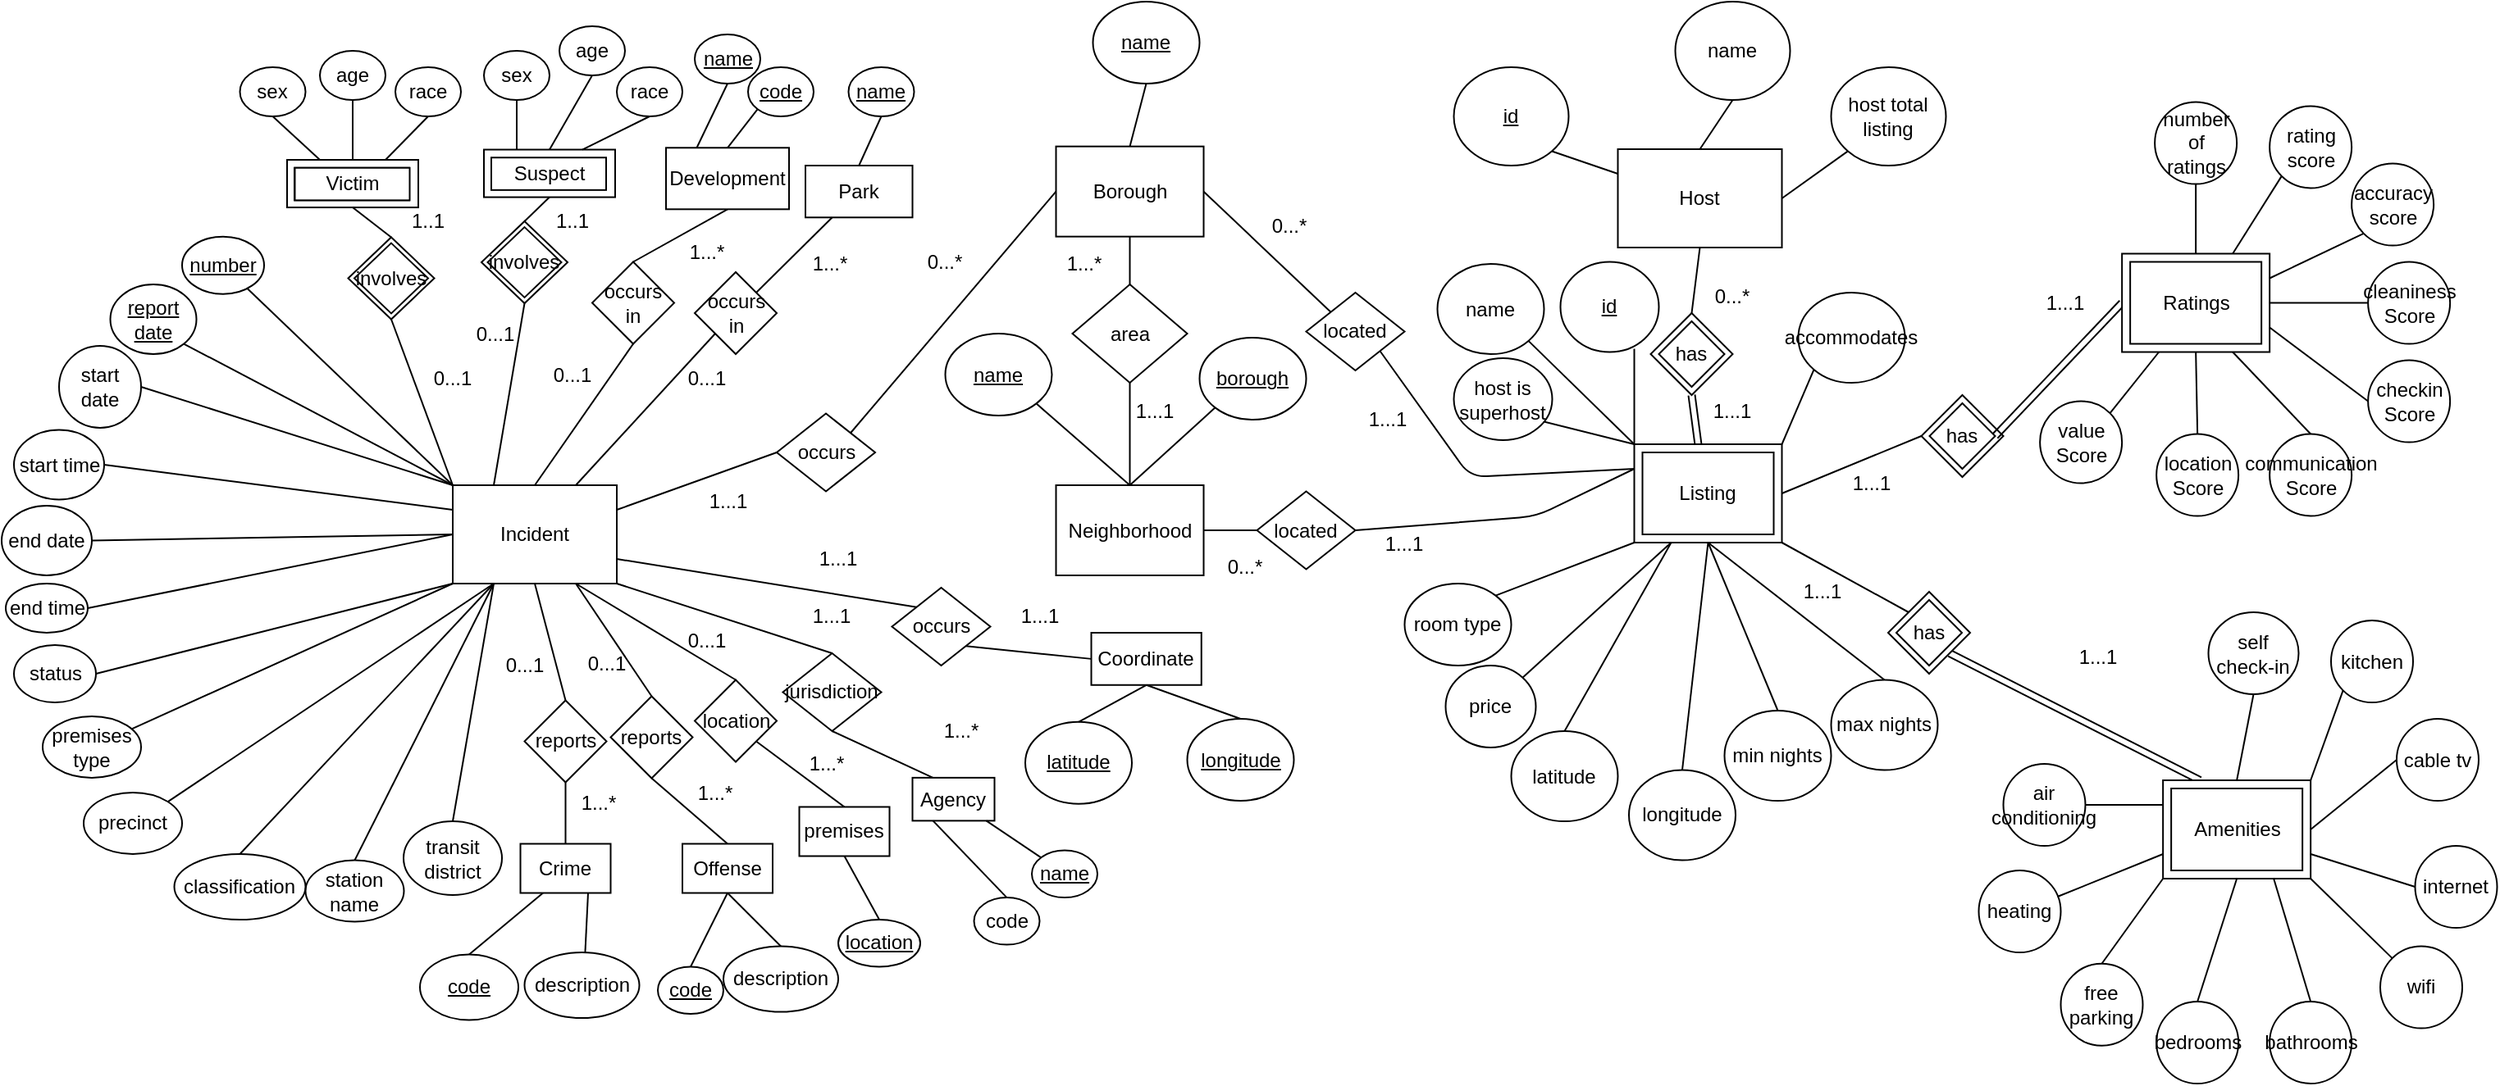<mxfile version="14.6.11" type="device"><diagram id="Rk0MlaTRr61V9phRVHaz" name="Page-1"><mxGraphModel dx="1426" dy="825" grid="1" gridSize="10" guides="1" tooltips="1" connect="1" arrows="1" fold="1" page="1" pageScale="1" pageWidth="850" pageHeight="1100" math="0" shadow="0"><root><mxCell id="0"/><mxCell id="1" parent="0"/><mxCell id="LiHMHX8gTfxcne7PSq_F-1" style="rounded=0;orthogonalLoop=1;jettySize=auto;html=1;exitX=0;exitY=0;exitDx=0;exitDy=0;endArrow=none;endFill=0;" edge="1" parent="1" source="LiHMHX8gTfxcne7PSq_F-122" target="LiHMHX8gTfxcne7PSq_F-9"><mxGeometry relative="1" as="geometry"><mxPoint x="433.75" y="515" as="sourcePoint"/></mxGeometry></mxCell><mxCell id="LiHMHX8gTfxcne7PSq_F-2" style="edgeStyle=none;rounded=0;orthogonalLoop=1;jettySize=auto;html=1;exitX=0;exitY=0;exitDx=0;exitDy=0;entryX=1;entryY=1;entryDx=0;entryDy=0;endArrow=none;endFill=0;" edge="1" parent="1" source="LiHMHX8gTfxcne7PSq_F-122" target="LiHMHX8gTfxcne7PSq_F-10"><mxGeometry relative="1" as="geometry"/></mxCell><mxCell id="LiHMHX8gTfxcne7PSq_F-3" style="edgeStyle=none;rounded=0;orthogonalLoop=1;jettySize=auto;html=1;exitX=0;exitY=0.25;exitDx=0;exitDy=0;entryX=0.5;entryY=0;entryDx=0;entryDy=0;endArrow=none;endFill=0;" edge="1" parent="1" source="LiHMHX8gTfxcne7PSq_F-122" target="LiHMHX8gTfxcne7PSq_F-11"><mxGeometry relative="1" as="geometry"/></mxCell><mxCell id="LiHMHX8gTfxcne7PSq_F-5" style="edgeStyle=none;rounded=0;orthogonalLoop=1;jettySize=auto;html=1;exitX=0;exitY=1;exitDx=0;exitDy=0;entryX=1;entryY=0.5;entryDx=0;entryDy=0;endArrow=none;endFill=0;" edge="1" parent="1" source="LiHMHX8gTfxcne7PSq_F-122" target="LiHMHX8gTfxcne7PSq_F-15"><mxGeometry relative="1" as="geometry"/></mxCell><mxCell id="LiHMHX8gTfxcne7PSq_F-6" style="edgeStyle=none;rounded=0;orthogonalLoop=1;jettySize=auto;html=1;exitX=0.25;exitY=1;exitDx=0;exitDy=0;entryX=0.5;entryY=0;entryDx=0;entryDy=0;endArrow=none;endFill=0;" edge="1" parent="1" source="LiHMHX8gTfxcne7PSq_F-122" target="LiHMHX8gTfxcne7PSq_F-16"><mxGeometry relative="1" as="geometry"/></mxCell><mxCell id="LiHMHX8gTfxcne7PSq_F-7" style="edgeStyle=none;rounded=0;orthogonalLoop=1;jettySize=auto;html=1;exitX=0;exitY=1;exitDx=0;exitDy=0;endArrow=none;endFill=0;" edge="1" parent="1" source="LiHMHX8gTfxcne7PSq_F-122" target="LiHMHX8gTfxcne7PSq_F-23"><mxGeometry relative="1" as="geometry"/></mxCell><mxCell id="LiHMHX8gTfxcne7PSq_F-8" style="edgeStyle=none;rounded=0;orthogonalLoop=1;jettySize=auto;html=1;exitX=0.25;exitY=1;exitDx=0;exitDy=0;entryX=0.5;entryY=0;entryDx=0;entryDy=0;endArrow=none;endFill=0;" edge="1" parent="1" source="LiHMHX8gTfxcne7PSq_F-122" target="LiHMHX8gTfxcne7PSq_F-26"><mxGeometry relative="1" as="geometry"/></mxCell><mxCell id="LiHMHX8gTfxcne7PSq_F-9" value="&lt;u&gt;number&lt;/u&gt;" style="ellipse;whiteSpace=wrap;html=1;" vertex="1" parent="1"><mxGeometry x="190" y="363.33" width="50" height="35" as="geometry"/></mxCell><mxCell id="LiHMHX8gTfxcne7PSq_F-10" value="&lt;u&gt;report date&lt;/u&gt;" style="ellipse;whiteSpace=wrap;html=1;" vertex="1" parent="1"><mxGeometry x="146.25" y="392.5" width="52.5" height="42.5" as="geometry"/></mxCell><mxCell id="LiHMHX8gTfxcne7PSq_F-11" value="start time" style="ellipse;whiteSpace=wrap;html=1;direction=south;" vertex="1" parent="1"><mxGeometry x="87.5" y="481.25" width="55" height="42.5" as="geometry"/></mxCell><mxCell id="LiHMHX8gTfxcne7PSq_F-13" style="edgeStyle=none;rounded=0;orthogonalLoop=1;jettySize=auto;html=1;exitX=0.75;exitY=1;exitDx=0;exitDy=0;entryX=0.5;entryY=1;entryDx=0;entryDy=0;endArrow=none;endFill=0;" edge="1" parent="1" source="LiHMHX8gTfxcne7PSq_F-128" target="LiHMHX8gTfxcne7PSq_F-18"><mxGeometry relative="1" as="geometry"/></mxCell><mxCell id="LiHMHX8gTfxcne7PSq_F-14" style="edgeStyle=none;rounded=0;orthogonalLoop=1;jettySize=auto;html=1;exitX=0.25;exitY=1;exitDx=0;exitDy=0;entryX=0.5;entryY=0;entryDx=0;entryDy=0;endArrow=none;endFill=0;" edge="1" parent="1" source="LiHMHX8gTfxcne7PSq_F-128" target="LiHMHX8gTfxcne7PSq_F-17"><mxGeometry relative="1" as="geometry"/></mxCell><mxCell id="LiHMHX8gTfxcne7PSq_F-15" value="status" style="ellipse;whiteSpace=wrap;html=1;" vertex="1" parent="1"><mxGeometry x="87.5" y="612.5" width="50" height="35" as="geometry"/></mxCell><mxCell id="LiHMHX8gTfxcne7PSq_F-16" value="transit district" style="ellipse;whiteSpace=wrap;html=1;" vertex="1" parent="1"><mxGeometry x="325" y="720" width="60" height="45" as="geometry"/></mxCell><mxCell id="LiHMHX8gTfxcne7PSq_F-17" value="&lt;div&gt;&lt;u&gt;code&lt;/u&gt;&lt;/div&gt;" style="ellipse;whiteSpace=wrap;html=1;" vertex="1" parent="1"><mxGeometry x="335" y="801.25" width="60" height="40" as="geometry"/></mxCell><mxCell id="LiHMHX8gTfxcne7PSq_F-18" value="description" style="ellipse;whiteSpace=wrap;html=1;" vertex="1" parent="1"><mxGeometry x="398.75" y="800" width="70" height="40" as="geometry"/></mxCell><mxCell id="LiHMHX8gTfxcne7PSq_F-19" style="edgeStyle=none;rounded=0;orthogonalLoop=1;jettySize=auto;html=1;exitX=0.5;exitY=0;exitDx=0;exitDy=0;endArrow=none;endFill=0;" edge="1" parent="1"><mxGeometry relative="1" as="geometry"><mxPoint x="440.25" y="477.5" as="sourcePoint"/><mxPoint x="440.25" y="477.5" as="targetPoint"/></mxGeometry></mxCell><mxCell id="LiHMHX8gTfxcne7PSq_F-20" style="edgeStyle=none;rounded=0;orthogonalLoop=1;jettySize=auto;html=1;exitX=1;exitY=0.5;exitDx=0;exitDy=0;entryX=0;entryY=0.5;entryDx=0;entryDy=0;endArrow=none;endFill=0;" edge="1" parent="1" source="LiHMHX8gTfxcne7PSq_F-21" target="LiHMHX8gTfxcne7PSq_F-122"><mxGeometry relative="1" as="geometry"/></mxCell><mxCell id="LiHMHX8gTfxcne7PSq_F-21" value="end time" style="ellipse;whiteSpace=wrap;html=1;" vertex="1" parent="1"><mxGeometry x="82.5" y="575" width="50" height="30" as="geometry"/></mxCell><mxCell id="LiHMHX8gTfxcne7PSq_F-22" style="edgeStyle=none;rounded=0;orthogonalLoop=1;jettySize=auto;html=1;exitX=1;exitY=0;exitDx=0;exitDy=0;endArrow=none;endFill=0;" edge="1" parent="1"><mxGeometry relative="1" as="geometry"><mxPoint x="300.25" y="260" as="sourcePoint"/><mxPoint x="300.25" y="260" as="targetPoint"/></mxGeometry></mxCell><mxCell id="LiHMHX8gTfxcne7PSq_F-23" value="premises type" style="ellipse;whiteSpace=wrap;html=1;" vertex="1" parent="1"><mxGeometry x="105" y="655.94" width="60" height="37.5" as="geometry"/></mxCell><mxCell id="LiHMHX8gTfxcne7PSq_F-24" style="edgeStyle=none;rounded=0;orthogonalLoop=1;jettySize=auto;html=1;exitX=1;exitY=0.5;exitDx=0;exitDy=0;entryX=0;entryY=0;entryDx=0;entryDy=0;endArrow=none;endFill=0;" edge="1" parent="1" source="LiHMHX8gTfxcne7PSq_F-25" target="LiHMHX8gTfxcne7PSq_F-122"><mxGeometry relative="1" as="geometry"/></mxCell><mxCell id="LiHMHX8gTfxcne7PSq_F-25" value="start date" style="ellipse;whiteSpace=wrap;html=1;" vertex="1" parent="1"><mxGeometry x="115" y="430" width="50" height="50" as="geometry"/></mxCell><mxCell id="LiHMHX8gTfxcne7PSq_F-26" value="station name" style="ellipse;whiteSpace=wrap;html=1;" vertex="1" parent="1"><mxGeometry x="265.25" y="743.75" width="60" height="37.5" as="geometry"/></mxCell><mxCell id="LiHMHX8gTfxcne7PSq_F-27" style="edgeStyle=none;rounded=0;orthogonalLoop=1;jettySize=auto;html=1;exitX=0.5;exitY=0;exitDx=0;exitDy=0;entryX=0.25;entryY=1;entryDx=0;entryDy=0;endArrow=none;endFill=0;" edge="1" parent="1" source="LiHMHX8gTfxcne7PSq_F-28" target="LiHMHX8gTfxcne7PSq_F-122"><mxGeometry relative="1" as="geometry"/></mxCell><mxCell id="LiHMHX8gTfxcne7PSq_F-28" value="classification" style="ellipse;whiteSpace=wrap;html=1;fillColor=none;" vertex="1" parent="1"><mxGeometry x="185.25" y="740" width="80" height="40" as="geometry"/></mxCell><mxCell id="LiHMHX8gTfxcne7PSq_F-29" value="" style="rounded=0;whiteSpace=wrap;html=1;" vertex="1" parent="1"><mxGeometry x="1075.25" y="490" width="90" height="60" as="geometry"/></mxCell><mxCell id="LiHMHX8gTfxcne7PSq_F-30" value="" style="rhombus;whiteSpace=wrap;html=1;" vertex="1" parent="1"><mxGeometry x="1085.25" y="410" width="50" height="50" as="geometry"/></mxCell><mxCell id="LiHMHX8gTfxcne7PSq_F-31" value="Host" style="rounded=0;whiteSpace=wrap;html=1;" vertex="1" parent="1"><mxGeometry x="1065.25" y="310" width="100" height="60" as="geometry"/></mxCell><mxCell id="LiHMHX8gTfxcne7PSq_F-32" value="" style="endArrow=none;html=1;entryX=0;entryY=0.25;entryDx=0;entryDy=0;exitX=1;exitY=1;exitDx=0;exitDy=0;" edge="1" parent="1" source="LiHMHX8gTfxcne7PSq_F-33" target="LiHMHX8gTfxcne7PSq_F-31"><mxGeometry width="50" height="50" relative="1" as="geometry"><mxPoint x="1055.25" y="280" as="sourcePoint"/><mxPoint x="1088.25" y="360" as="targetPoint"/></mxGeometry></mxCell><mxCell id="LiHMHX8gTfxcne7PSq_F-33" value="&lt;u&gt;id&lt;/u&gt;" style="ellipse;whiteSpace=wrap;html=1;" vertex="1" parent="1"><mxGeometry x="965.25" y="260" width="70" height="60" as="geometry"/></mxCell><mxCell id="LiHMHX8gTfxcne7PSq_F-34" value="" style="endArrow=none;html=1;entryX=0.5;entryY=0;entryDx=0;entryDy=0;exitX=0.5;exitY=1;exitDx=0;exitDy=0;" edge="1" parent="1" source="LiHMHX8gTfxcne7PSq_F-35" target="LiHMHX8gTfxcne7PSq_F-31"><mxGeometry width="50" height="50" relative="1" as="geometry"><mxPoint x="1075.25" y="280" as="sourcePoint"/><mxPoint x="1075.25" y="337.5" as="targetPoint"/></mxGeometry></mxCell><mxCell id="LiHMHX8gTfxcne7PSq_F-35" value="name" style="ellipse;whiteSpace=wrap;html=1;" vertex="1" parent="1"><mxGeometry x="1100.25" y="220" width="70" height="60" as="geometry"/></mxCell><mxCell id="LiHMHX8gTfxcne7PSq_F-36" value="" style="endArrow=none;html=1;entryX=1;entryY=0.5;entryDx=0;entryDy=0;exitX=0;exitY=1;exitDx=0;exitDy=0;" edge="1" parent="1" source="LiHMHX8gTfxcne7PSq_F-37" target="LiHMHX8gTfxcne7PSq_F-31"><mxGeometry width="50" height="50" relative="1" as="geometry"><mxPoint x="1265.25" y="280" as="sourcePoint"/><mxPoint x="1145.25" y="320" as="targetPoint"/></mxGeometry></mxCell><mxCell id="LiHMHX8gTfxcne7PSq_F-37" value="host total listing" style="ellipse;whiteSpace=wrap;html=1;" vertex="1" parent="1"><mxGeometry x="1195.25" y="260" width="70" height="60" as="geometry"/></mxCell><mxCell id="LiHMHX8gTfxcne7PSq_F-38" value="" style="endArrow=none;html=1;entryX=0.5;entryY=1;entryDx=0;entryDy=0;exitX=0.5;exitY=0;exitDx=0;exitDy=0;" edge="1" parent="1" source="LiHMHX8gTfxcne7PSq_F-30" target="LiHMHX8gTfxcne7PSq_F-31"><mxGeometry width="50" height="50" relative="1" as="geometry"><mxPoint x="1225.25" y="420" as="sourcePoint"/><mxPoint x="1195.25" y="620" as="targetPoint"/></mxGeometry></mxCell><mxCell id="LiHMHX8gTfxcne7PSq_F-39" value="has" style="rhombus;whiteSpace=wrap;html=1;" vertex="1" parent="1"><mxGeometry x="1090.25" y="415" width="40" height="40" as="geometry"/></mxCell><mxCell id="LiHMHX8gTfxcne7PSq_F-40" value="1...1" style="text;html=1;strokeColor=none;fillColor=none;align=center;verticalAlign=middle;whiteSpace=wrap;rounded=0;" vertex="1" parent="1"><mxGeometry x="1115.25" y="460" width="40" height="20" as="geometry"/></mxCell><mxCell id="LiHMHX8gTfxcne7PSq_F-41" value="Listing" style="rounded=0;whiteSpace=wrap;html=1;" vertex="1" parent="1"><mxGeometry x="1080.25" y="495" width="80" height="50" as="geometry"/></mxCell><mxCell id="LiHMHX8gTfxcne7PSq_F-42" value="" style="shape=link;html=1;exitX=0.5;exitY=1;exitDx=0;exitDy=0;entryX=0.433;entryY=0;entryDx=0;entryDy=0;entryPerimeter=0;" edge="1" parent="1" source="LiHMHX8gTfxcne7PSq_F-30" target="LiHMHX8gTfxcne7PSq_F-29"><mxGeometry width="100" relative="1" as="geometry"><mxPoint x="1265.25" y="530" as="sourcePoint"/><mxPoint x="1115.25" y="530" as="targetPoint"/></mxGeometry></mxCell><mxCell id="LiHMHX8gTfxcne7PSq_F-43" value="&lt;u&gt;id&lt;/u&gt;" style="ellipse;whiteSpace=wrap;html=1;" vertex="1" parent="1"><mxGeometry x="1030.25" y="378.75" width="60" height="55" as="geometry"/></mxCell><mxCell id="LiHMHX8gTfxcne7PSq_F-44" value="" style="endArrow=none;html=1;exitX=0.75;exitY=0.964;exitDx=0;exitDy=0;entryX=0;entryY=0;entryDx=0;entryDy=0;exitPerimeter=0;" edge="1" parent="1" source="LiHMHX8gTfxcne7PSq_F-43" target="LiHMHX8gTfxcne7PSq_F-29"><mxGeometry width="50" height="50" relative="1" as="geometry"><mxPoint x="1145.25" y="670" as="sourcePoint"/><mxPoint x="1065.25" y="530" as="targetPoint"/></mxGeometry></mxCell><mxCell id="LiHMHX8gTfxcne7PSq_F-45" value="name" style="ellipse;whiteSpace=wrap;html=1;" vertex="1" parent="1"><mxGeometry x="955.25" y="380" width="65" height="55" as="geometry"/></mxCell><mxCell id="LiHMHX8gTfxcne7PSq_F-46" value="" style="endArrow=none;html=1;exitX=0;exitY=0.5;exitDx=0;exitDy=0;entryX=0;entryY=0;entryDx=0;entryDy=0;" edge="1" parent="1" source="LiHMHX8gTfxcne7PSq_F-47" target="LiHMHX8gTfxcne7PSq_F-29"><mxGeometry width="50" height="50" relative="1" as="geometry"><mxPoint x="1215.25" y="610" as="sourcePoint"/><mxPoint x="1065.25" y="560" as="targetPoint"/></mxGeometry></mxCell><mxCell id="LiHMHX8gTfxcne7PSq_F-47" value="host is superhost" style="ellipse;whiteSpace=wrap;html=1;" vertex="1" parent="1"><mxGeometry x="965.25" y="437.5" width="60" height="50" as="geometry"/></mxCell><mxCell id="LiHMHX8gTfxcne7PSq_F-48" value="air conditioning" style="ellipse;whiteSpace=wrap;html=1;" vertex="1" parent="1"><mxGeometry x="1300.25" y="685" width="50" height="50" as="geometry"/></mxCell><mxCell id="LiHMHX8gTfxcne7PSq_F-49" value="0...*" style="text;html=1;strokeColor=none;fillColor=none;align=center;verticalAlign=middle;whiteSpace=wrap;rounded=0;" vertex="1" parent="1"><mxGeometry x="1115.25" y="390" width="40" height="20" as="geometry"/></mxCell><mxCell id="LiHMHX8gTfxcne7PSq_F-50" value="" style="endArrow=none;html=1;exitX=1;exitY=1;exitDx=0;exitDy=0;entryX=0;entryY=0;entryDx=0;entryDy=0;" edge="1" parent="1" source="LiHMHX8gTfxcne7PSq_F-45" target="LiHMHX8gTfxcne7PSq_F-29"><mxGeometry width="50" height="50" relative="1" as="geometry"><mxPoint x="1145.25" y="660" as="sourcePoint"/><mxPoint x="1072.25" y="480" as="targetPoint"/></mxGeometry></mxCell><mxCell id="LiHMHX8gTfxcne7PSq_F-51" value="number of ratings" style="ellipse;whiteSpace=wrap;html=1;" vertex="1" parent="1"><mxGeometry x="1392.57" y="281.25" width="50" height="50" as="geometry"/></mxCell><mxCell id="LiHMHX8gTfxcne7PSq_F-52" value="rating score" style="ellipse;whiteSpace=wrap;html=1;" vertex="1" parent="1"><mxGeometry x="1462.57" y="283.75" width="50" height="50" as="geometry"/></mxCell><mxCell id="LiHMHX8gTfxcne7PSq_F-53" value="accuracy&lt;br&gt;score" style="ellipse;whiteSpace=wrap;html=1;" vertex="1" parent="1"><mxGeometry x="1512.57" y="318.75" width="50" height="50" as="geometry"/></mxCell><mxCell id="LiHMHX8gTfxcne7PSq_F-54" value="cleaniness&lt;br&gt;Score" style="ellipse;whiteSpace=wrap;html=1;" vertex="1" parent="1"><mxGeometry x="1522.57" y="378.75" width="50" height="50" as="geometry"/></mxCell><mxCell id="LiHMHX8gTfxcne7PSq_F-55" value="checkin&lt;br&gt;Score" style="ellipse;whiteSpace=wrap;html=1;" vertex="1" parent="1"><mxGeometry x="1522.57" y="438.75" width="50" height="50" as="geometry"/></mxCell><mxCell id="LiHMHX8gTfxcne7PSq_F-56" value="communication&lt;br&gt;Score" style="ellipse;whiteSpace=wrap;html=1;" vertex="1" parent="1"><mxGeometry x="1462.57" y="483.75" width="50" height="50" as="geometry"/></mxCell><mxCell id="LiHMHX8gTfxcne7PSq_F-57" value="location Score" style="ellipse;whiteSpace=wrap;html=1;" vertex="1" parent="1"><mxGeometry x="1393.57" y="483.75" width="50" height="50" as="geometry"/></mxCell><mxCell id="LiHMHX8gTfxcne7PSq_F-58" value="value Score" style="ellipse;whiteSpace=wrap;html=1;" vertex="1" parent="1"><mxGeometry x="1322.57" y="463.75" width="50" height="50" as="geometry"/></mxCell><mxCell id="LiHMHX8gTfxcne7PSq_F-59" value="" style="endArrow=none;html=1;entryX=1;entryY=0.5;entryDx=0;entryDy=0;exitX=0;exitY=0.5;exitDx=0;exitDy=0;" edge="1" parent="1" source="LiHMHX8gTfxcne7PSq_F-60" target="LiHMHX8gTfxcne7PSq_F-29"><mxGeometry width="50" height="50" relative="1" as="geometry"><mxPoint x="1215.25" y="450" as="sourcePoint"/><mxPoint x="1125.25" y="380" as="targetPoint"/></mxGeometry></mxCell><mxCell id="LiHMHX8gTfxcne7PSq_F-60" value="" style="rhombus;whiteSpace=wrap;html=1;" vertex="1" parent="1"><mxGeometry x="1250.25" y="460" width="50" height="50" as="geometry"/></mxCell><mxCell id="LiHMHX8gTfxcne7PSq_F-61" value="has" style="rhombus;whiteSpace=wrap;html=1;" vertex="1" parent="1"><mxGeometry x="1255.25" y="465" width="40" height="40" as="geometry"/></mxCell><mxCell id="LiHMHX8gTfxcne7PSq_F-62" value="" style="shape=link;html=1;entryX=0;entryY=0.5;entryDx=0;entryDy=0;exitX=1;exitY=0.5;exitDx=0;exitDy=0;" edge="1" parent="1" source="LiHMHX8gTfxcne7PSq_F-61" target="LiHMHX8gTfxcne7PSq_F-63"><mxGeometry width="100" relative="1" as="geometry"><mxPoint x="1322.57" y="433.75" as="sourcePoint"/><mxPoint x="1372.57" y="388.75" as="targetPoint"/></mxGeometry></mxCell><mxCell id="LiHMHX8gTfxcne7PSq_F-63" value="" style="rounded=0;whiteSpace=wrap;html=1;" vertex="1" parent="1"><mxGeometry x="1372.57" y="373.75" width="90" height="60" as="geometry"/></mxCell><mxCell id="LiHMHX8gTfxcne7PSq_F-64" value="Ratings" style="rounded=0;whiteSpace=wrap;html=1;" vertex="1" parent="1"><mxGeometry x="1377.57" y="378.75" width="80" height="50" as="geometry"/></mxCell><mxCell id="LiHMHX8gTfxcne7PSq_F-65" value="1...1" style="text;html=1;strokeColor=none;fillColor=none;align=center;verticalAlign=middle;whiteSpace=wrap;rounded=0;" vertex="1" parent="1"><mxGeometry x="1200.25" y="503.75" width="40" height="20" as="geometry"/></mxCell><mxCell id="LiHMHX8gTfxcne7PSq_F-66" value="" style="endArrow=none;html=1;exitX=0.5;exitY=1;exitDx=0;exitDy=0;entryX=0.5;entryY=0;entryDx=0;entryDy=0;" edge="1" parent="1" source="LiHMHX8gTfxcne7PSq_F-51" target="LiHMHX8gTfxcne7PSq_F-63"><mxGeometry width="50" height="50" relative="1" as="geometry"><mxPoint x="1447.57" y="358.75" as="sourcePoint"/><mxPoint x="1427.57" y="373.75" as="targetPoint"/></mxGeometry></mxCell><mxCell id="LiHMHX8gTfxcne7PSq_F-67" value="" style="endArrow=none;html=1;exitX=0;exitY=1;exitDx=0;exitDy=0;entryX=0.75;entryY=0;entryDx=0;entryDy=0;" edge="1" parent="1" source="LiHMHX8gTfxcne7PSq_F-52" target="LiHMHX8gTfxcne7PSq_F-63"><mxGeometry width="50" height="50" relative="1" as="geometry"><mxPoint x="1507.57" y="358.75" as="sourcePoint"/><mxPoint x="1472.57" y="373.75" as="targetPoint"/></mxGeometry></mxCell><mxCell id="LiHMHX8gTfxcne7PSq_F-68" value="" style="endArrow=none;html=1;exitX=0;exitY=1;exitDx=0;exitDy=0;entryX=1;entryY=0.25;entryDx=0;entryDy=0;" edge="1" parent="1" source="LiHMHX8gTfxcne7PSq_F-53" target="LiHMHX8gTfxcne7PSq_F-63"><mxGeometry width="50" height="50" relative="1" as="geometry"><mxPoint x="1532.57" y="363.75" as="sourcePoint"/><mxPoint x="1472.57" y="388.75" as="targetPoint"/></mxGeometry></mxCell><mxCell id="LiHMHX8gTfxcne7PSq_F-69" value="" style="endArrow=none;html=1;exitX=0;exitY=0.5;exitDx=0;exitDy=0;entryX=1;entryY=0.5;entryDx=0;entryDy=0;" edge="1" parent="1" source="LiHMHX8gTfxcne7PSq_F-54" target="LiHMHX8gTfxcne7PSq_F-63"><mxGeometry width="50" height="50" relative="1" as="geometry"><mxPoint x="1539.892" y="401.072" as="sourcePoint"/><mxPoint x="1472.57" y="403.75" as="targetPoint"/></mxGeometry></mxCell><mxCell id="LiHMHX8gTfxcne7PSq_F-70" value="" style="endArrow=none;html=1;exitX=0;exitY=0.5;exitDx=0;exitDy=0;entryX=1;entryY=0.75;entryDx=0;entryDy=0;" edge="1" parent="1" source="LiHMHX8gTfxcne7PSq_F-55" target="LiHMHX8gTfxcne7PSq_F-63"><mxGeometry width="50" height="50" relative="1" as="geometry"><mxPoint x="1519.892" y="456.072" as="sourcePoint"/><mxPoint x="1472.57" y="418.75" as="targetPoint"/></mxGeometry></mxCell><mxCell id="LiHMHX8gTfxcne7PSq_F-71" value="" style="endArrow=none;html=1;exitX=0.5;exitY=0;exitDx=0;exitDy=0;entryX=0.75;entryY=1;entryDx=0;entryDy=0;" edge="1" parent="1" source="LiHMHX8gTfxcne7PSq_F-56" target="LiHMHX8gTfxcne7PSq_F-63"><mxGeometry width="50" height="50" relative="1" as="geometry"><mxPoint x="1519.892" y="456.072" as="sourcePoint"/><mxPoint x="1472.57" y="418.75" as="targetPoint"/></mxGeometry></mxCell><mxCell id="LiHMHX8gTfxcne7PSq_F-72" value="" style="endArrow=none;html=1;exitX=0.5;exitY=0;exitDx=0;exitDy=0;entryX=0.5;entryY=1;entryDx=0;entryDy=0;" edge="1" parent="1" source="LiHMHX8gTfxcne7PSq_F-57" target="LiHMHX8gTfxcne7PSq_F-63"><mxGeometry width="50" height="50" relative="1" as="geometry"><mxPoint x="1519.892" y="456.072" as="sourcePoint"/><mxPoint x="1472.57" y="418.75" as="targetPoint"/></mxGeometry></mxCell><mxCell id="LiHMHX8gTfxcne7PSq_F-73" value="" style="endArrow=none;html=1;exitX=1;exitY=0;exitDx=0;exitDy=0;entryX=0.25;entryY=1;entryDx=0;entryDy=0;" edge="1" parent="1" source="LiHMHX8gTfxcne7PSq_F-58" target="LiHMHX8gTfxcne7PSq_F-63"><mxGeometry width="50" height="50" relative="1" as="geometry"><mxPoint x="1529.892" y="466.072" as="sourcePoint"/><mxPoint x="1482.57" y="428.75" as="targetPoint"/></mxGeometry></mxCell><mxCell id="LiHMHX8gTfxcne7PSq_F-74" value="1...1" style="text;html=1;strokeColor=none;fillColor=none;align=center;verticalAlign=middle;whiteSpace=wrap;rounded=0;" vertex="1" parent="1"><mxGeometry x="1317.57" y="393.75" width="40" height="20" as="geometry"/></mxCell><mxCell id="LiHMHX8gTfxcne7PSq_F-75" value="self check-in" style="ellipse;whiteSpace=wrap;html=1;" vertex="1" parent="1"><mxGeometry x="1425.25" y="592.5" width="55" height="50" as="geometry"/></mxCell><mxCell id="LiHMHX8gTfxcne7PSq_F-76" value="kitchen" style="ellipse;whiteSpace=wrap;html=1;" vertex="1" parent="1"><mxGeometry x="1500" y="597.5" width="50" height="50" as="geometry"/></mxCell><mxCell id="LiHMHX8gTfxcne7PSq_F-77" value="bedrooms" style="ellipse;whiteSpace=wrap;html=1;" vertex="1" parent="1"><mxGeometry x="1393.57" y="830" width="50" height="50" as="geometry"/></mxCell><mxCell id="LiHMHX8gTfxcne7PSq_F-78" value="cable tv" style="ellipse;whiteSpace=wrap;html=1;" vertex="1" parent="1"><mxGeometry x="1540" y="657.5" width="50" height="50" as="geometry"/></mxCell><mxCell id="LiHMHX8gTfxcne7PSq_F-79" value="internet" style="ellipse;whiteSpace=wrap;html=1;" vertex="1" parent="1"><mxGeometry x="1551.25" y="735" width="50" height="50" as="geometry"/></mxCell><mxCell id="LiHMHX8gTfxcne7PSq_F-80" value="wifi" style="ellipse;whiteSpace=wrap;html=1;" vertex="1" parent="1"><mxGeometry x="1530" y="796.25" width="50" height="50" as="geometry"/></mxCell><mxCell id="LiHMHX8gTfxcne7PSq_F-81" value="free parking" style="ellipse;whiteSpace=wrap;html=1;" vertex="1" parent="1"><mxGeometry x="1335.25" y="806.87" width="50" height="50" as="geometry"/></mxCell><mxCell id="LiHMHX8gTfxcne7PSq_F-82" value="heating" style="ellipse;whiteSpace=wrap;html=1;direction=west;" vertex="1" parent="1"><mxGeometry x="1285.25" y="750" width="50" height="50" as="geometry"/></mxCell><mxCell id="LiHMHX8gTfxcne7PSq_F-83" value="" style="shape=link;html=1;entryX=0.25;entryY=0;entryDx=0;entryDy=0;exitX=1;exitY=1;exitDx=0;exitDy=0;" edge="1" parent="1" source="LiHMHX8gTfxcne7PSq_F-97" target="LiHMHX8gTfxcne7PSq_F-84"><mxGeometry width="100" relative="1" as="geometry"><mxPoint x="1295.25" y="570" as="sourcePoint"/><mxPoint x="1360.25" y="710" as="targetPoint"/></mxGeometry></mxCell><mxCell id="LiHMHX8gTfxcne7PSq_F-84" value="" style="rounded=0;whiteSpace=wrap;html=1;" vertex="1" parent="1"><mxGeometry x="1397.57" y="695" width="90" height="60" as="geometry"/></mxCell><mxCell id="LiHMHX8gTfxcne7PSq_F-85" value="Amenities" style="rounded=0;whiteSpace=wrap;html=1;" vertex="1" parent="1"><mxGeometry x="1402.57" y="700" width="80" height="50" as="geometry"/></mxCell><mxCell id="LiHMHX8gTfxcne7PSq_F-86" value="" style="endArrow=none;html=1;exitX=0.5;exitY=1;exitDx=0;exitDy=0;entryX=0.5;entryY=0;entryDx=0;entryDy=0;" edge="1" parent="1" source="LiHMHX8gTfxcne7PSq_F-75" target="LiHMHX8gTfxcne7PSq_F-84"><mxGeometry width="50" height="50" relative="1" as="geometry"><mxPoint x="1472.57" y="680" as="sourcePoint"/><mxPoint x="1452.57" y="695" as="targetPoint"/></mxGeometry></mxCell><mxCell id="LiHMHX8gTfxcne7PSq_F-87" value="" style="endArrow=none;html=1;exitX=0;exitY=1;exitDx=0;exitDy=0;entryX=1;entryY=0;entryDx=0;entryDy=0;" edge="1" parent="1" source="LiHMHX8gTfxcne7PSq_F-76" target="LiHMHX8gTfxcne7PSq_F-84"><mxGeometry width="50" height="50" relative="1" as="geometry"><mxPoint x="1532.57" y="680" as="sourcePoint"/><mxPoint x="1497.57" y="695" as="targetPoint"/></mxGeometry></mxCell><mxCell id="LiHMHX8gTfxcne7PSq_F-88" value="" style="endArrow=none;html=1;exitX=0.5;exitY=0;exitDx=0;exitDy=0;entryX=0.5;entryY=1;entryDx=0;entryDy=0;" edge="1" parent="1" source="LiHMHX8gTfxcne7PSq_F-77" target="LiHMHX8gTfxcne7PSq_F-84"><mxGeometry width="50" height="50" relative="1" as="geometry"><mxPoint x="1557.57" y="685" as="sourcePoint"/><mxPoint x="1410.25" y="770" as="targetPoint"/></mxGeometry></mxCell><mxCell id="LiHMHX8gTfxcne7PSq_F-89" value="" style="endArrow=none;html=1;exitX=0;exitY=0.5;exitDx=0;exitDy=0;entryX=1;entryY=0.5;entryDx=0;entryDy=0;" edge="1" parent="1" source="LiHMHX8gTfxcne7PSq_F-78" target="LiHMHX8gTfxcne7PSq_F-84"><mxGeometry width="50" height="50" relative="1" as="geometry"><mxPoint x="1564.892" y="722.322" as="sourcePoint"/><mxPoint x="1497.57" y="725" as="targetPoint"/></mxGeometry></mxCell><mxCell id="LiHMHX8gTfxcne7PSq_F-90" value="" style="endArrow=none;html=1;exitX=0;exitY=0.5;exitDx=0;exitDy=0;entryX=1;entryY=0.75;entryDx=0;entryDy=0;" edge="1" parent="1" source="LiHMHX8gTfxcne7PSq_F-79" target="LiHMHX8gTfxcne7PSq_F-84"><mxGeometry width="50" height="50" relative="1" as="geometry"><mxPoint x="1544.892" y="777.322" as="sourcePoint"/><mxPoint x="1497.57" y="740" as="targetPoint"/></mxGeometry></mxCell><mxCell id="LiHMHX8gTfxcne7PSq_F-91" value="" style="endArrow=none;html=1;exitX=0;exitY=0;exitDx=0;exitDy=0;entryX=1;entryY=1;entryDx=0;entryDy=0;" edge="1" parent="1" source="LiHMHX8gTfxcne7PSq_F-80" target="LiHMHX8gTfxcne7PSq_F-84"><mxGeometry width="50" height="50" relative="1" as="geometry"><mxPoint x="1544.892" y="777.322" as="sourcePoint"/><mxPoint x="1497.57" y="740" as="targetPoint"/></mxGeometry></mxCell><mxCell id="LiHMHX8gTfxcne7PSq_F-92" value="" style="endArrow=none;html=1;exitX=0.5;exitY=0;exitDx=0;exitDy=0;entryX=0;entryY=1;entryDx=0;entryDy=0;" edge="1" parent="1" source="LiHMHX8gTfxcne7PSq_F-81" target="LiHMHX8gTfxcne7PSq_F-84"><mxGeometry width="50" height="50" relative="1" as="geometry"><mxPoint x="1544.892" y="777.322" as="sourcePoint"/><mxPoint x="1497.57" y="740" as="targetPoint"/></mxGeometry></mxCell><mxCell id="LiHMHX8gTfxcne7PSq_F-93" value="" style="endArrow=none;html=1;exitX=0.04;exitY=0.68;exitDx=0;exitDy=0;entryX=0;entryY=0.75;entryDx=0;entryDy=0;exitPerimeter=0;" edge="1" parent="1" source="LiHMHX8gTfxcne7PSq_F-82" target="LiHMHX8gTfxcne7PSq_F-84"><mxGeometry width="50" height="50" relative="1" as="geometry"><mxPoint x="1385.248" y="777.322" as="sourcePoint"/><mxPoint x="1507.57" y="750" as="targetPoint"/></mxGeometry></mxCell><mxCell id="LiHMHX8gTfxcne7PSq_F-94" value="1...1" style="text;html=1;strokeColor=none;fillColor=none;align=center;verticalAlign=middle;whiteSpace=wrap;rounded=0;" vertex="1" parent="1"><mxGeometry x="1170.25" y="570" width="40" height="20" as="geometry"/></mxCell><mxCell id="LiHMHX8gTfxcne7PSq_F-95" value="" style="endArrow=none;html=1;entryX=1;entryY=1;entryDx=0;entryDy=0;exitX=0;exitY=0;exitDx=0;exitDy=0;" edge="1" parent="1" source="LiHMHX8gTfxcne7PSq_F-97" target="LiHMHX8gTfxcne7PSq_F-29"><mxGeometry width="50" height="50" relative="1" as="geometry"><mxPoint x="1200.25" y="605" as="sourcePoint"/><mxPoint x="1175.25" y="530" as="targetPoint"/></mxGeometry></mxCell><mxCell id="LiHMHX8gTfxcne7PSq_F-96" value="1...1" style="text;html=1;strokeColor=none;fillColor=none;align=center;verticalAlign=middle;whiteSpace=wrap;rounded=0;" vertex="1" parent="1"><mxGeometry x="1337.57" y="610" width="40" height="20" as="geometry"/></mxCell><mxCell id="LiHMHX8gTfxcne7PSq_F-97" value="" style="rhombus;whiteSpace=wrap;html=1;" vertex="1" parent="1"><mxGeometry x="1230" y="580" width="50" height="50" as="geometry"/></mxCell><mxCell id="LiHMHX8gTfxcne7PSq_F-98" value="has" style="rhombus;whiteSpace=wrap;html=1;" vertex="1" parent="1"><mxGeometry x="1235" y="585" width="40" height="40" as="geometry"/></mxCell><mxCell id="LiHMHX8gTfxcne7PSq_F-99" value="" style="endArrow=none;html=1;entryX=0;entryY=0.25;entryDx=0;entryDy=0;exitX=1;exitY=0.5;exitDx=0;exitDy=0;" edge="1" parent="1" source="LiHMHX8gTfxcne7PSq_F-48" target="LiHMHX8gTfxcne7PSq_F-84"><mxGeometry width="50" height="50" relative="1" as="geometry"><mxPoint x="1350.25" y="735" as="sourcePoint"/><mxPoint x="1407.57" y="765" as="targetPoint"/></mxGeometry></mxCell><mxCell id="LiHMHX8gTfxcne7PSq_F-100" value="price" style="ellipse;whiteSpace=wrap;html=1;" vertex="1" parent="1"><mxGeometry x="960.25" y="625" width="55" height="50" as="geometry"/></mxCell><mxCell id="LiHMHX8gTfxcne7PSq_F-101" value="" style="endArrow=none;html=1;entryX=0.25;entryY=1;entryDx=0;entryDy=0;" edge="1" parent="1" source="LiHMHX8gTfxcne7PSq_F-100" target="LiHMHX8gTfxcne7PSq_F-29"><mxGeometry width="50" height="50" relative="1" as="geometry"><mxPoint x="990.764" y="608.082" as="sourcePoint"/><mxPoint x="1120" y="550" as="targetPoint"/></mxGeometry></mxCell><mxCell id="LiHMHX8gTfxcne7PSq_F-102" value="" style="endArrow=none;html=1;entryX=0.5;entryY=1;entryDx=0;entryDy=0;exitX=0.5;exitY=0;exitDx=0;exitDy=0;" edge="1" parent="1" source="LiHMHX8gTfxcne7PSq_F-103" target="LiHMHX8gTfxcne7PSq_F-29"><mxGeometry width="50" height="50" relative="1" as="geometry"><mxPoint x="1043.25" y="650" as="sourcePoint"/><mxPoint x="1085.25" y="560" as="targetPoint"/></mxGeometry></mxCell><mxCell id="LiHMHX8gTfxcne7PSq_F-103" value="min nights" style="ellipse;whiteSpace=wrap;html=1;" vertex="1" parent="1"><mxGeometry x="1130.25" y="652.5" width="65" height="55" as="geometry"/></mxCell><mxCell id="LiHMHX8gTfxcne7PSq_F-104" value="max nights" style="ellipse;whiteSpace=wrap;html=1;" vertex="1" parent="1"><mxGeometry x="1195.25" y="633.75" width="65" height="55" as="geometry"/></mxCell><mxCell id="LiHMHX8gTfxcne7PSq_F-105" value="" style="endArrow=none;html=1;entryX=0.5;entryY=1;entryDx=0;entryDy=0;exitX=0.5;exitY=0;exitDx=0;exitDy=0;" edge="1" parent="1" source="LiHMHX8gTfxcne7PSq_F-104" target="LiHMHX8gTfxcne7PSq_F-29"><mxGeometry width="50" height="50" relative="1" as="geometry"><mxPoint x="1050.764" y="660.582" as="sourcePoint"/><mxPoint x="1107.75" y="560" as="targetPoint"/></mxGeometry></mxCell><mxCell id="LiHMHX8gTfxcne7PSq_F-106" value="room type" style="ellipse;whiteSpace=wrap;html=1;" vertex="1" parent="1"><mxGeometry x="935.25" y="575" width="65" height="50" as="geometry"/></mxCell><mxCell id="LiHMHX8gTfxcne7PSq_F-107" value="" style="endArrow=none;html=1;exitX=1;exitY=0;exitDx=0;exitDy=0;entryX=0;entryY=1;entryDx=0;entryDy=0;" edge="1" parent="1" source="LiHMHX8gTfxcne7PSq_F-106" target="LiHMHX8gTfxcne7PSq_F-29"><mxGeometry width="50" height="50" relative="1" as="geometry"><mxPoint x="905.25" y="440" as="sourcePoint"/><mxPoint x="1065.25" y="570" as="targetPoint"/></mxGeometry></mxCell><mxCell id="LiHMHX8gTfxcne7PSq_F-108" value="Neighborhood" style="rounded=0;whiteSpace=wrap;html=1;" vertex="1" parent="1"><mxGeometry x="722.75" y="515" width="90" height="55" as="geometry"/></mxCell><mxCell id="LiHMHX8gTfxcne7PSq_F-109" value="" style="endArrow=none;html=1;exitX=0.5;exitY=0;exitDx=0;exitDy=0;entryX=0;entryY=1;entryDx=0;entryDy=0;" edge="1" parent="1" source="LiHMHX8gTfxcne7PSq_F-108" target="LiHMHX8gTfxcne7PSq_F-110"><mxGeometry width="50" height="50" relative="1" as="geometry"><mxPoint x="1010.25" y="450" as="sourcePoint"/><mxPoint x="792.75" y="350" as="targetPoint"/></mxGeometry></mxCell><mxCell id="LiHMHX8gTfxcne7PSq_F-110" value="&lt;u&gt;borough&lt;/u&gt;" style="ellipse;whiteSpace=wrap;html=1;" vertex="1" parent="1"><mxGeometry x="810.25" y="425" width="65" height="50" as="geometry"/></mxCell><mxCell id="LiHMHX8gTfxcne7PSq_F-111" value="" style="endArrow=none;html=1;exitX=0.5;exitY=0;exitDx=0;exitDy=0;entryX=1;entryY=1;entryDx=0;entryDy=0;" edge="1" parent="1" source="LiHMHX8gTfxcne7PSq_F-108" target="LiHMHX8gTfxcne7PSq_F-112"><mxGeometry width="50" height="50" relative="1" as="geometry"><mxPoint x="770.25" y="405" as="sourcePoint"/><mxPoint x="690.25" y="350" as="targetPoint"/></mxGeometry></mxCell><mxCell id="LiHMHX8gTfxcne7PSq_F-112" value="&lt;u&gt;name&lt;/u&gt;" style="ellipse;whiteSpace=wrap;html=1;" vertex="1" parent="1"><mxGeometry x="655.25" y="422.5" width="65" height="50" as="geometry"/></mxCell><mxCell id="LiHMHX8gTfxcne7PSq_F-113" value="Coordinate" style="rounded=0;whiteSpace=wrap;html=1;" vertex="1" parent="1"><mxGeometry x="744.25" y="605" width="67.12" height="31.88" as="geometry"/></mxCell><mxCell id="LiHMHX8gTfxcne7PSq_F-114" value="&lt;u&gt;latitude&lt;/u&gt;" style="ellipse;whiteSpace=wrap;html=1;" vertex="1" parent="1"><mxGeometry x="704" y="659.38" width="65" height="50" as="geometry"/></mxCell><mxCell id="LiHMHX8gTfxcne7PSq_F-115" value="&lt;u&gt;longitude&lt;/u&gt;" style="ellipse;whiteSpace=wrap;html=1;" vertex="1" parent="1"><mxGeometry x="802.75" y="657.5" width="65" height="50" as="geometry"/></mxCell><mxCell id="LiHMHX8gTfxcne7PSq_F-116" value="" style="endArrow=none;html=1;exitX=0.5;exitY=0;exitDx=0;exitDy=0;entryX=0.5;entryY=1;entryDx=0;entryDy=0;" edge="1" parent="1" source="LiHMHX8gTfxcne7PSq_F-114" target="LiHMHX8gTfxcne7PSq_F-113"><mxGeometry width="50" height="50" relative="1" as="geometry"><mxPoint x="799.25" y="284.38" as="sourcePoint"/><mxPoint x="764.552" y="227.194" as="targetPoint"/></mxGeometry></mxCell><mxCell id="LiHMHX8gTfxcne7PSq_F-117" value="" style="endArrow=none;html=1;exitX=0.5;exitY=0;exitDx=0;exitDy=0;entryX=0.5;entryY=1;entryDx=0;entryDy=0;" edge="1" parent="1" source="LiHMHX8gTfxcne7PSq_F-115" target="LiHMHX8gTfxcne7PSq_F-113"><mxGeometry width="50" height="50" relative="1" as="geometry"><mxPoint x="826.75" y="660" as="sourcePoint"/><mxPoint x="764.552" y="227.194" as="targetPoint"/></mxGeometry></mxCell><mxCell id="LiHMHX8gTfxcne7PSq_F-118" value="accommodates" style="ellipse;whiteSpace=wrap;html=1;" vertex="1" parent="1"><mxGeometry x="1175.25" y="397.5" width="65" height="55" as="geometry"/></mxCell><mxCell id="LiHMHX8gTfxcne7PSq_F-119" value="" style="endArrow=none;html=1;exitX=0;exitY=1;exitDx=0;exitDy=0;entryX=1;entryY=0;entryDx=0;entryDy=0;" edge="1" parent="1" source="LiHMHX8gTfxcne7PSq_F-118" target="LiHMHX8gTfxcne7PSq_F-29"><mxGeometry width="50" height="50" relative="1" as="geometry"><mxPoint x="1010.764" y="660.582" as="sourcePoint"/><mxPoint x="1085.25" y="560" as="targetPoint"/></mxGeometry></mxCell><mxCell id="LiHMHX8gTfxcne7PSq_F-120" value="" style="endArrow=none;html=1;entryX=0.75;entryY=1;entryDx=0;entryDy=0;exitX=0.5;exitY=0;exitDx=0;exitDy=0;" edge="1" parent="1" source="LiHMHX8gTfxcne7PSq_F-121" target="LiHMHX8gTfxcne7PSq_F-84"><mxGeometry width="50" height="50" relative="1" as="geometry"><mxPoint x="1450.25" y="830" as="sourcePoint"/><mxPoint x="1430.07" y="765" as="targetPoint"/></mxGeometry></mxCell><mxCell id="LiHMHX8gTfxcne7PSq_F-121" value="bathrooms" style="ellipse;whiteSpace=wrap;html=1;" vertex="1" parent="1"><mxGeometry x="1462.57" y="830" width="50" height="50" as="geometry"/></mxCell><mxCell id="LiHMHX8gTfxcne7PSq_F-122" value="Incident" style="rounded=0;whiteSpace=wrap;html=1;" vertex="1" parent="1"><mxGeometry x="355" y="515" width="100" height="60" as="geometry"/></mxCell><mxCell id="LiHMHX8gTfxcne7PSq_F-123" value="" style="endArrow=none;html=1;entryX=0.5;entryY=1;entryDx=0;entryDy=0;exitX=0.5;exitY=0;exitDx=0;exitDy=0;" edge="1" parent="1" source="LiHMHX8gTfxcne7PSq_F-124" target="LiHMHX8gTfxcne7PSq_F-122"><mxGeometry width="50" height="50" relative="1" as="geometry"><mxPoint x="455" y="658" as="sourcePoint"/><mxPoint x="490" y="602.5" as="targetPoint"/></mxGeometry></mxCell><mxCell id="LiHMHX8gTfxcne7PSq_F-124" value="reports" style="rhombus;whiteSpace=wrap;html=1;" vertex="1" parent="1"><mxGeometry x="398.75" y="646.25" width="50" height="50" as="geometry"/></mxCell><mxCell id="LiHMHX8gTfxcne7PSq_F-125" value="0...1" style="text;html=1;strokeColor=none;fillColor=none;align=center;verticalAlign=middle;whiteSpace=wrap;rounded=0;" vertex="1" parent="1"><mxGeometry x="378.75" y="615" width="40" height="20" as="geometry"/></mxCell><mxCell id="LiHMHX8gTfxcne7PSq_F-126" value="" style="endArrow=none;html=1;entryX=0.5;entryY=1;entryDx=0;entryDy=0;exitX=0.5;exitY=0;exitDx=0;exitDy=0;" edge="1" parent="1" source="LiHMHX8gTfxcne7PSq_F-128" target="LiHMHX8gTfxcne7PSq_F-124"><mxGeometry width="50" height="50" relative="1" as="geometry"><mxPoint x="423.75" y="736.25" as="sourcePoint"/><mxPoint x="458.75" y="586.25" as="targetPoint"/></mxGeometry></mxCell><mxCell id="LiHMHX8gTfxcne7PSq_F-127" value="1...*" style="text;html=1;strokeColor=none;fillColor=none;align=center;verticalAlign=middle;whiteSpace=wrap;rounded=0;" vertex="1" parent="1"><mxGeometry x="423.75" y="698.75" width="40" height="20" as="geometry"/></mxCell><mxCell id="LiHMHX8gTfxcne7PSq_F-128" value="Crime" style="rounded=0;whiteSpace=wrap;html=1;" vertex="1" parent="1"><mxGeometry x="396.25" y="733.75" width="55" height="30" as="geometry"/></mxCell><mxCell id="LiHMHX8gTfxcne7PSq_F-129" value="location" style="rhombus;whiteSpace=wrap;html=1;" vertex="1" parent="1"><mxGeometry x="502.5" y="633.75" width="50" height="50" as="geometry"/></mxCell><mxCell id="LiHMHX8gTfxcne7PSq_F-130" value="0...1" style="text;html=1;strokeColor=none;fillColor=none;align=center;verticalAlign=middle;whiteSpace=wrap;rounded=0;" vertex="1" parent="1"><mxGeometry x="490" y="600" width="40" height="20" as="geometry"/></mxCell><mxCell id="LiHMHX8gTfxcne7PSq_F-131" value="" style="endArrow=none;html=1;entryX=1;entryY=1;entryDx=0;entryDy=0;exitX=0.5;exitY=0;exitDx=0;exitDy=0;" edge="1" parent="1" source="LiHMHX8gTfxcne7PSq_F-133" target="LiHMHX8gTfxcne7PSq_F-129"><mxGeometry width="50" height="50" relative="1" as="geometry"><mxPoint x="565" y="731.25" as="sourcePoint"/><mxPoint x="600" y="581.25" as="targetPoint"/></mxGeometry></mxCell><mxCell id="LiHMHX8gTfxcne7PSq_F-132" value="1...*" style="text;html=1;strokeColor=none;fillColor=none;align=center;verticalAlign=middle;whiteSpace=wrap;rounded=0;" vertex="1" parent="1"><mxGeometry x="562.5" y="675" width="40" height="20" as="geometry"/></mxCell><mxCell id="LiHMHX8gTfxcne7PSq_F-133" value="premises" style="rounded=0;whiteSpace=wrap;html=1;" vertex="1" parent="1"><mxGeometry x="566.25" y="711.25" width="55" height="30" as="geometry"/></mxCell><mxCell id="LiHMHX8gTfxcne7PSq_F-134" value="" style="endArrow=none;html=1;entryX=0.75;entryY=1;entryDx=0;entryDy=0;exitX=0.5;exitY=0;exitDx=0;exitDy=0;" edge="1" parent="1" source="LiHMHX8gTfxcne7PSq_F-129" target="LiHMHX8gTfxcne7PSq_F-122"><mxGeometry width="50" height="50" relative="1" as="geometry"><mxPoint x="430" y="645" as="sourcePoint"/><mxPoint x="390" y="585" as="targetPoint"/></mxGeometry></mxCell><mxCell id="LiHMHX8gTfxcne7PSq_F-135" value="&lt;div&gt;&lt;u&gt;location&lt;/u&gt;&lt;/div&gt;" style="ellipse;whiteSpace=wrap;html=1;" vertex="1" parent="1"><mxGeometry x="590" y="780" width="50" height="28.75" as="geometry"/></mxCell><mxCell id="LiHMHX8gTfxcne7PSq_F-136" style="edgeStyle=none;rounded=0;orthogonalLoop=1;jettySize=auto;html=1;exitX=0.5;exitY=1;exitDx=0;exitDy=0;entryX=0.5;entryY=0;entryDx=0;entryDy=0;endArrow=none;endFill=0;" edge="1" parent="1" source="LiHMHX8gTfxcne7PSq_F-133" target="LiHMHX8gTfxcne7PSq_F-135"><mxGeometry relative="1" as="geometry"><mxPoint x="627.5" y="748.75" as="sourcePoint"/><mxPoint x="691.25" y="821.25" as="targetPoint"/></mxGeometry></mxCell><mxCell id="LiHMHX8gTfxcne7PSq_F-137" value="" style="endArrow=none;html=1;entryX=1;entryY=0.25;entryDx=0;entryDy=0;exitX=0;exitY=0.5;exitDx=0;exitDy=0;" edge="1" parent="1" source="LiHMHX8gTfxcne7PSq_F-138" target="LiHMHX8gTfxcne7PSq_F-122"><mxGeometry width="50" height="50" relative="1" as="geometry"><mxPoint x="605" y="495" as="sourcePoint"/><mxPoint x="390" y="585" as="targetPoint"/></mxGeometry></mxCell><mxCell id="LiHMHX8gTfxcne7PSq_F-138" value="occurs" style="rhombus;whiteSpace=wrap;html=1;" vertex="1" parent="1"><mxGeometry x="552.5" y="471.25" width="60" height="47.5" as="geometry"/></mxCell><mxCell id="LiHMHX8gTfxcne7PSq_F-139" value="" style="endArrow=none;html=1;entryX=0;entryY=0;entryDx=0;entryDy=0;exitX=0.5;exitY=1;exitDx=0;exitDy=0;" edge="1" parent="1" source="LiHMHX8gTfxcne7PSq_F-142" target="LiHMHX8gTfxcne7PSq_F-122"><mxGeometry width="50" height="50" relative="1" as="geometry"><mxPoint x="380.25" y="420" as="sourcePoint"/><mxPoint x="390" y="585" as="targetPoint"/></mxGeometry></mxCell><mxCell id="LiHMHX8gTfxcne7PSq_F-140" value="" style="group" vertex="1" connectable="0" parent="1"><mxGeometry x="291.25" y="363.75" width="52.5" height="50" as="geometry"/></mxCell><mxCell id="LiHMHX8gTfxcne7PSq_F-141" value="involves" style="rhombus;whiteSpace=wrap;html=1;" vertex="1" parent="LiHMHX8gTfxcne7PSq_F-140"><mxGeometry x="3.75" y="3.571" width="45.0" height="42.857" as="geometry"/></mxCell><mxCell id="LiHMHX8gTfxcne7PSq_F-142" value="" style="rhombus;whiteSpace=wrap;html=1;fillColor=none;" vertex="1" parent="LiHMHX8gTfxcne7PSq_F-140"><mxGeometry width="52.5" height="50" as="geometry"/></mxCell><mxCell id="LiHMHX8gTfxcne7PSq_F-143" value="" style="group" vertex="1" connectable="0" parent="1"><mxGeometry x="255" y="318.31" width="80.25" height="31.69" as="geometry"/></mxCell><mxCell id="LiHMHX8gTfxcne7PSq_F-144" value="" style="group" vertex="1" connectable="0" parent="LiHMHX8gTfxcne7PSq_F-143"><mxGeometry x="-1" y="-1.792" width="81.25" height="33.482" as="geometry"/></mxCell><mxCell id="LiHMHX8gTfxcne7PSq_F-145" value="&lt;div&gt;Suspect&lt;/div&gt;" style="rounded=0;whiteSpace=wrap;html=1;" vertex="1" parent="LiHMHX8gTfxcne7PSq_F-144"><mxGeometry x="4.5" y="4.858" width="70" height="19.806" as="geometry"/></mxCell><mxCell id="LiHMHX8gTfxcne7PSq_F-146" value="" style="rounded=0;whiteSpace=wrap;html=1;fillColor=none;" vertex="1" parent="LiHMHX8gTfxcne7PSq_F-144"><mxGeometry width="80" height="29.02" as="geometry"/></mxCell><mxCell id="LiHMHX8gTfxcne7PSq_F-147" value="" style="group" vertex="1" connectable="0" parent="LiHMHX8gTfxcne7PSq_F-144"><mxGeometry x="1.25" y="1.792" width="80" height="31.69" as="geometry"/></mxCell><mxCell id="LiHMHX8gTfxcne7PSq_F-148" value="" style="group" vertex="1" connectable="0" parent="LiHMHX8gTfxcne7PSq_F-147"><mxGeometry x="-1" y="-1.792" width="80" height="29.02" as="geometry"/></mxCell><mxCell id="LiHMHX8gTfxcne7PSq_F-149" value="&lt;div&gt;Victim&lt;/div&gt;" style="rounded=0;whiteSpace=wrap;html=1;" vertex="1" parent="LiHMHX8gTfxcne7PSq_F-148"><mxGeometry x="4.5" y="4.858" width="70" height="19.806" as="geometry"/></mxCell><mxCell id="LiHMHX8gTfxcne7PSq_F-150" value="" style="endArrow=none;html=1;entryX=0.5;entryY=0;entryDx=0;entryDy=0;exitX=0.5;exitY=1;exitDx=0;exitDy=0;" edge="1" parent="1" source="LiHMHX8gTfxcne7PSq_F-146" target="LiHMHX8gTfxcne7PSq_F-142"><mxGeometry width="50" height="50" relative="1" as="geometry"><mxPoint x="555" y="493.75" as="sourcePoint"/><mxPoint x="465" y="540" as="targetPoint"/></mxGeometry></mxCell><mxCell id="LiHMHX8gTfxcne7PSq_F-151" value="0...1" style="text;html=1;strokeColor=none;fillColor=none;align=center;verticalAlign=middle;whiteSpace=wrap;rounded=0;" vertex="1" parent="1"><mxGeometry x="335" y="440" width="40" height="20" as="geometry"/></mxCell><mxCell id="LiHMHX8gTfxcne7PSq_F-152" value="1..1" style="text;html=1;strokeColor=none;fillColor=none;align=center;verticalAlign=middle;whiteSpace=wrap;rounded=0;" vertex="1" parent="1"><mxGeometry x="320" y="343.75" width="40" height="20" as="geometry"/></mxCell><mxCell id="LiHMHX8gTfxcne7PSq_F-153" style="edgeStyle=none;rounded=0;orthogonalLoop=1;jettySize=auto;html=1;endArrow=none;endFill=0;exitX=0.25;exitY=0;exitDx=0;exitDy=0;entryX=0.5;entryY=1;entryDx=0;entryDy=0;" edge="1" parent="1" source="LiHMHX8gTfxcne7PSq_F-146" target="LiHMHX8gTfxcne7PSq_F-154"><mxGeometry relative="1" as="geometry"><mxPoint x="-135.75" y="318.208" as="sourcePoint"/><mxPoint x="325.25" y="260" as="targetPoint"/></mxGeometry></mxCell><mxCell id="LiHMHX8gTfxcne7PSq_F-154" value="sex" style="ellipse;whiteSpace=wrap;html=1;verticalAlign=middle;" vertex="1" parent="1"><mxGeometry x="225.25" y="260" width="40" height="30" as="geometry"/></mxCell><mxCell id="LiHMHX8gTfxcne7PSq_F-155" value="age" style="ellipse;whiteSpace=wrap;html=1;" vertex="1" parent="1"><mxGeometry x="274" y="250" width="40" height="30" as="geometry"/></mxCell><mxCell id="LiHMHX8gTfxcne7PSq_F-156" value="" style="endArrow=none;html=1;entryX=0.5;entryY=0;entryDx=0;entryDy=0;exitX=0.5;exitY=1;exitDx=0;exitDy=0;" edge="1" parent="1" source="LiHMHX8gTfxcne7PSq_F-155" target="LiHMHX8gTfxcne7PSq_F-146"><mxGeometry width="50" height="50" relative="1" as="geometry"><mxPoint x="555" y="493.75" as="sourcePoint"/><mxPoint x="465" y="540" as="targetPoint"/></mxGeometry></mxCell><mxCell id="LiHMHX8gTfxcne7PSq_F-157" style="edgeStyle=none;rounded=0;orthogonalLoop=1;jettySize=auto;html=1;endArrow=none;endFill=0;exitX=0.75;exitY=0;exitDx=0;exitDy=0;entryX=0.5;entryY=1;entryDx=0;entryDy=0;" edge="1" parent="1" source="LiHMHX8gTfxcne7PSq_F-146" target="LiHMHX8gTfxcne7PSq_F-158"><mxGeometry relative="1" as="geometry"><mxPoint x="-115.75" y="318.208" as="sourcePoint"/><mxPoint x="435.25" y="260" as="targetPoint"/></mxGeometry></mxCell><mxCell id="LiHMHX8gTfxcne7PSq_F-158" value="&lt;div&gt;race&lt;br&gt;&lt;/div&gt;" style="ellipse;whiteSpace=wrap;html=1;verticalAlign=middle;" vertex="1" parent="1"><mxGeometry x="320" y="260" width="40" height="30" as="geometry"/></mxCell><mxCell id="LiHMHX8gTfxcne7PSq_F-159" style="edgeStyle=none;rounded=0;orthogonalLoop=1;jettySize=auto;html=1;exitX=1;exitY=0;exitDx=0;exitDy=0;endArrow=none;endFill=0;" edge="1" parent="1"><mxGeometry relative="1" as="geometry"><mxPoint x="450.25" y="260" as="sourcePoint"/><mxPoint x="450.25" y="260" as="targetPoint"/></mxGeometry></mxCell><mxCell id="LiHMHX8gTfxcne7PSq_F-160" value="" style="group" vertex="1" connectable="0" parent="1"><mxGeometry x="375" y="312.06" width="80" height="31.69" as="geometry"/></mxCell><mxCell id="LiHMHX8gTfxcne7PSq_F-161" value="" style="group" vertex="1" connectable="0" parent="LiHMHX8gTfxcne7PSq_F-160"><mxGeometry x="-1" y="-1.792" width="80" height="29.02" as="geometry"/></mxCell><mxCell id="LiHMHX8gTfxcne7PSq_F-162" value="&lt;div&gt;Suspect&lt;/div&gt;" style="rounded=0;whiteSpace=wrap;html=1;" vertex="1" parent="LiHMHX8gTfxcne7PSq_F-161"><mxGeometry x="4.5" y="4.858" width="70" height="19.806" as="geometry"/></mxCell><mxCell id="LiHMHX8gTfxcne7PSq_F-163" value="" style="rounded=0;whiteSpace=wrap;html=1;fillColor=none;" vertex="1" parent="LiHMHX8gTfxcne7PSq_F-161"><mxGeometry width="80" height="29.02" as="geometry"/></mxCell><mxCell id="LiHMHX8gTfxcne7PSq_F-164" value="1..1" style="text;html=1;strokeColor=none;fillColor=none;align=center;verticalAlign=middle;whiteSpace=wrap;rounded=0;" vertex="1" parent="1"><mxGeometry x="407.5" y="343.75" width="40" height="20" as="geometry"/></mxCell><mxCell id="LiHMHX8gTfxcne7PSq_F-165" style="edgeStyle=none;rounded=0;orthogonalLoop=1;jettySize=auto;html=1;endArrow=none;endFill=0;exitX=0.25;exitY=0;exitDx=0;exitDy=0;entryX=0.5;entryY=1;entryDx=0;entryDy=0;" edge="1" parent="1" source="LiHMHX8gTfxcne7PSq_F-163" target="LiHMHX8gTfxcne7PSq_F-166"><mxGeometry relative="1" as="geometry"><mxPoint x="14.25" y="318.208" as="sourcePoint"/><mxPoint x="475.25" y="260" as="targetPoint"/></mxGeometry></mxCell><mxCell id="LiHMHX8gTfxcne7PSq_F-166" value="sex" style="ellipse;whiteSpace=wrap;html=1;verticalAlign=middle;" vertex="1" parent="1"><mxGeometry x="374" y="250" width="40" height="30" as="geometry"/></mxCell><mxCell id="LiHMHX8gTfxcne7PSq_F-167" value="age" style="ellipse;whiteSpace=wrap;html=1;" vertex="1" parent="1"><mxGeometry x="420" y="235" width="40" height="30" as="geometry"/></mxCell><mxCell id="LiHMHX8gTfxcne7PSq_F-168" value="" style="endArrow=none;html=1;entryX=0.5;entryY=0;entryDx=0;entryDy=0;exitX=0.5;exitY=1;exitDx=0;exitDy=0;" edge="1" parent="1" source="LiHMHX8gTfxcne7PSq_F-167" target="LiHMHX8gTfxcne7PSq_F-163"><mxGeometry width="50" height="50" relative="1" as="geometry"><mxPoint x="705" y="493.75" as="sourcePoint"/><mxPoint x="615" y="540" as="targetPoint"/></mxGeometry></mxCell><mxCell id="LiHMHX8gTfxcne7PSq_F-169" style="edgeStyle=none;rounded=0;orthogonalLoop=1;jettySize=auto;html=1;endArrow=none;endFill=0;exitX=0.75;exitY=0;exitDx=0;exitDy=0;entryX=0.5;entryY=1;entryDx=0;entryDy=0;" edge="1" parent="1" source="LiHMHX8gTfxcne7PSq_F-163" target="LiHMHX8gTfxcne7PSq_F-170"><mxGeometry relative="1" as="geometry"><mxPoint x="34.25" y="318.208" as="sourcePoint"/><mxPoint x="585.25" y="260" as="targetPoint"/></mxGeometry></mxCell><mxCell id="LiHMHX8gTfxcne7PSq_F-170" value="&lt;div&gt;race&lt;br&gt;&lt;/div&gt;" style="ellipse;whiteSpace=wrap;html=1;verticalAlign=middle;" vertex="1" parent="1"><mxGeometry x="455" y="260" width="40" height="30" as="geometry"/></mxCell><mxCell id="LiHMHX8gTfxcne7PSq_F-171" value="" style="group" vertex="1" connectable="0" parent="1"><mxGeometry x="372.5" y="354" width="52.5" height="50" as="geometry"/></mxCell><mxCell id="LiHMHX8gTfxcne7PSq_F-172" value="involves" style="rhombus;whiteSpace=wrap;html=1;" vertex="1" parent="LiHMHX8gTfxcne7PSq_F-171"><mxGeometry x="3.75" y="3.571" width="45.0" height="42.857" as="geometry"/></mxCell><mxCell id="LiHMHX8gTfxcne7PSq_F-173" value="" style="rhombus;whiteSpace=wrap;html=1;fillColor=none;" vertex="1" parent="LiHMHX8gTfxcne7PSq_F-171"><mxGeometry width="52.5" height="50" as="geometry"/></mxCell><mxCell id="LiHMHX8gTfxcne7PSq_F-174" value="" style="endArrow=none;html=1;entryX=0.5;entryY=0;entryDx=0;entryDy=0;exitX=0.5;exitY=1;exitDx=0;exitDy=0;" edge="1" parent="1" source="LiHMHX8gTfxcne7PSq_F-163" target="LiHMHX8gTfxcne7PSq_F-173"><mxGeometry width="50" height="50" relative="1" as="geometry"><mxPoint x="443" y="319.998" as="sourcePoint"/><mxPoint x="545.25" y="542.77" as="targetPoint"/></mxGeometry></mxCell><mxCell id="LiHMHX8gTfxcne7PSq_F-175" value="" style="endArrow=none;html=1;entryX=0.25;entryY=0;entryDx=0;entryDy=0;exitX=0.5;exitY=1;exitDx=0;exitDy=0;" edge="1" parent="1" source="LiHMHX8gTfxcne7PSq_F-173" target="LiHMHX8gTfxcne7PSq_F-122"><mxGeometry width="50" height="50" relative="1" as="geometry"><mxPoint x="371.25" y="414" as="sourcePoint"/><mxPoint x="390" y="525" as="targetPoint"/></mxGeometry></mxCell><mxCell id="LiHMHX8gTfxcne7PSq_F-176" value="0...1" style="text;html=1;strokeColor=none;fillColor=none;align=center;verticalAlign=middle;whiteSpace=wrap;rounded=0;" vertex="1" parent="1"><mxGeometry x="361.25" y="412.5" width="40" height="20" as="geometry"/></mxCell><mxCell id="LiHMHX8gTfxcne7PSq_F-177" value="" style="endArrow=none;html=1;entryX=0.5;entryY=0;entryDx=0;entryDy=0;exitX=0.5;exitY=1;exitDx=0;exitDy=0;" edge="1" parent="1" source="LiHMHX8gTfxcne7PSq_F-178" target="LiHMHX8gTfxcne7PSq_F-122"><mxGeometry width="50" height="50" relative="1" as="geometry"><mxPoint x="435.25" y="414" as="sourcePoint"/><mxPoint x="390" y="525" as="targetPoint"/></mxGeometry></mxCell><mxCell id="LiHMHX8gTfxcne7PSq_F-178" value="occurs&lt;br&gt;in" style="rhombus;whiteSpace=wrap;html=1;" vertex="1" parent="1"><mxGeometry x="440" y="378.75" width="50" height="50" as="geometry"/></mxCell><mxCell id="LiHMHX8gTfxcne7PSq_F-179" value="0...1" style="text;html=1;strokeColor=none;fillColor=none;align=center;verticalAlign=middle;whiteSpace=wrap;rounded=0;" vertex="1" parent="1"><mxGeometry x="407.5" y="437.5" width="40" height="20" as="geometry"/></mxCell><mxCell id="LiHMHX8gTfxcne7PSq_F-180" value="" style="endArrow=none;html=1;entryX=0.5;entryY=0;entryDx=0;entryDy=0;exitX=0.5;exitY=1;exitDx=0;exitDy=0;" edge="1" parent="1" source="LiHMHX8gTfxcne7PSq_F-181" target="LiHMHX8gTfxcne7PSq_F-178"><mxGeometry width="50" height="50" relative="1" as="geometry"><mxPoint x="485.25" y="340" as="sourcePoint"/><mxPoint x="415" y="525" as="targetPoint"/></mxGeometry></mxCell><mxCell id="LiHMHX8gTfxcne7PSq_F-181" value="Development" style="rounded=0;whiteSpace=wrap;html=1;" vertex="1" parent="1"><mxGeometry x="485" y="309.15" width="75" height="37.5" as="geometry"/></mxCell><mxCell id="LiHMHX8gTfxcne7PSq_F-182" value="1...*" style="text;html=1;strokeColor=none;fillColor=none;align=center;verticalAlign=middle;whiteSpace=wrap;rounded=0;" vertex="1" parent="1"><mxGeometry x="490" y="362.5" width="40" height="20" as="geometry"/></mxCell><mxCell id="LiHMHX8gTfxcne7PSq_F-183" style="edgeStyle=none;rounded=0;orthogonalLoop=1;jettySize=auto;html=1;endArrow=none;endFill=0;exitX=0.25;exitY=0;exitDx=0;exitDy=0;entryX=0.5;entryY=1;entryDx=0;entryDy=0;" edge="1" parent="1" source="LiHMHX8gTfxcne7PSq_F-181" target="LiHMHX8gTfxcne7PSq_F-184"><mxGeometry relative="1" as="geometry"><mxPoint x="444" y="320.268" as="sourcePoint"/><mxPoint x="515.25" y="290" as="targetPoint"/></mxGeometry></mxCell><mxCell id="LiHMHX8gTfxcne7PSq_F-184" value="&lt;div&gt;&lt;u&gt;name&lt;/u&gt;&lt;br&gt;&lt;/div&gt;" style="ellipse;whiteSpace=wrap;html=1;verticalAlign=middle;" vertex="1" parent="1"><mxGeometry x="502.5" y="240" width="40" height="30" as="geometry"/></mxCell><mxCell id="LiHMHX8gTfxcne7PSq_F-185" value="&lt;div&gt;&lt;u&gt;code&lt;/u&gt;&lt;br&gt;&lt;/div&gt;" style="ellipse;whiteSpace=wrap;html=1;verticalAlign=middle;" vertex="1" parent="1"><mxGeometry x="535" y="260" width="40" height="30" as="geometry"/></mxCell><mxCell id="LiHMHX8gTfxcne7PSq_F-186" style="edgeStyle=none;rounded=0;orthogonalLoop=1;jettySize=auto;html=1;endArrow=none;endFill=0;exitX=0.5;exitY=0;exitDx=0;exitDy=0;entryX=0;entryY=1;entryDx=0;entryDy=0;" edge="1" parent="1" source="LiHMHX8gTfxcne7PSq_F-181" target="LiHMHX8gTfxcne7PSq_F-185"><mxGeometry relative="1" as="geometry"><mxPoint x="513.75" y="319.15" as="sourcePoint"/><mxPoint x="525" y="290" as="targetPoint"/></mxGeometry></mxCell><mxCell id="LiHMHX8gTfxcne7PSq_F-187" value="" style="endArrow=none;html=1;entryX=0.75;entryY=0;entryDx=0;entryDy=0;exitX=0;exitY=1;exitDx=0;exitDy=0;" edge="1" parent="1" source="LiHMHX8gTfxcne7PSq_F-188" target="LiHMHX8gTfxcne7PSq_F-122"><mxGeometry width="50" height="50" relative="1" as="geometry"><mxPoint x="520.25" y="419" as="sourcePoint"/><mxPoint x="490" y="520" as="targetPoint"/></mxGeometry></mxCell><mxCell id="LiHMHX8gTfxcne7PSq_F-188" value="occurs&lt;br&gt;in" style="rhombus;whiteSpace=wrap;html=1;" vertex="1" parent="1"><mxGeometry x="502.5" y="385" width="50" height="50" as="geometry"/></mxCell><mxCell id="LiHMHX8gTfxcne7PSq_F-189" value="0...1" style="text;html=1;strokeColor=none;fillColor=none;align=center;verticalAlign=middle;whiteSpace=wrap;rounded=0;" vertex="1" parent="1"><mxGeometry x="490" y="440" width="40" height="20" as="geometry"/></mxCell><mxCell id="LiHMHX8gTfxcne7PSq_F-190" value="Park" style="rounded=0;whiteSpace=wrap;html=1;" vertex="1" parent="1"><mxGeometry x="570" y="320" width="65.25" height="31.65" as="geometry"/></mxCell><mxCell id="LiHMHX8gTfxcne7PSq_F-191" value="1...*" style="text;html=1;strokeColor=none;fillColor=none;align=center;verticalAlign=middle;whiteSpace=wrap;rounded=0;" vertex="1" parent="1"><mxGeometry x="565.25" y="370" width="40" height="20" as="geometry"/></mxCell><mxCell id="LiHMHX8gTfxcne7PSq_F-192" style="edgeStyle=none;rounded=0;orthogonalLoop=1;jettySize=auto;html=1;endArrow=none;endFill=0;exitX=0.5;exitY=0;exitDx=0;exitDy=0;entryX=0.5;entryY=1;entryDx=0;entryDy=0;" edge="1" parent="1" source="LiHMHX8gTfxcne7PSq_F-190" target="LiHMHX8gTfxcne7PSq_F-193"><mxGeometry relative="1" as="geometry"><mxPoint x="529" y="325.268" as="sourcePoint"/><mxPoint x="600.25" y="295" as="targetPoint"/></mxGeometry></mxCell><mxCell id="LiHMHX8gTfxcne7PSq_F-193" value="&lt;div&gt;&lt;u&gt;name&lt;/u&gt;&lt;br&gt;&lt;/div&gt;" style="ellipse;whiteSpace=wrap;html=1;verticalAlign=middle;" vertex="1" parent="1"><mxGeometry x="596.25" y="260" width="40" height="30" as="geometry"/></mxCell><mxCell id="LiHMHX8gTfxcne7PSq_F-194" value="" style="endArrow=none;html=1;entryX=1;entryY=0;entryDx=0;entryDy=0;exitX=0.25;exitY=1;exitDx=0;exitDy=0;" edge="1" parent="1" source="LiHMHX8gTfxcne7PSq_F-190" target="LiHMHX8gTfxcne7PSq_F-188"><mxGeometry width="50" height="50" relative="1" as="geometry"><mxPoint x="532.5" y="356.65" as="sourcePoint"/><mxPoint x="475" y="388.75" as="targetPoint"/></mxGeometry></mxCell><mxCell id="LiHMHX8gTfxcne7PSq_F-195" value="" style="endArrow=none;html=1;entryX=1;entryY=1;entryDx=0;entryDy=0;exitX=0.5;exitY=0;exitDx=0;exitDy=0;" edge="1" parent="1" source="LiHMHX8gTfxcne7PSq_F-196" target="LiHMHX8gTfxcne7PSq_F-122"><mxGeometry width="50" height="50" relative="1" as="geometry"><mxPoint x="505.25" y="650" as="sourcePoint"/><mxPoint x="465" y="540" as="targetPoint"/></mxGeometry></mxCell><mxCell id="LiHMHX8gTfxcne7PSq_F-196" value="jurisdiction" style="rhombus;whiteSpace=wrap;html=1;" vertex="1" parent="1"><mxGeometry x="556.25" y="617.5" width="60" height="47.5" as="geometry"/></mxCell><mxCell id="LiHMHX8gTfxcne7PSq_F-197" value="1...1" style="text;html=1;strokeColor=none;fillColor=none;align=center;verticalAlign=middle;whiteSpace=wrap;rounded=0;" vertex="1" parent="1"><mxGeometry x="566.25" y="585" width="40" height="20" as="geometry"/></mxCell><mxCell id="LiHMHX8gTfxcne7PSq_F-198" value="" style="endArrow=none;html=1;entryX=0.5;entryY=1;entryDx=0;entryDy=0;exitX=0.25;exitY=0;exitDx=0;exitDy=0;" edge="1" parent="1" source="LiHMHX8gTfxcne7PSq_F-199" target="LiHMHX8gTfxcne7PSq_F-196"><mxGeometry width="50" height="50" relative="1" as="geometry"><mxPoint x="606.5" y="720" as="sourcePoint"/><mxPoint x="546.25" y="520" as="targetPoint"/></mxGeometry></mxCell><mxCell id="LiHMHX8gTfxcne7PSq_F-199" value="Agency" style="rounded=0;whiteSpace=wrap;html=1;" vertex="1" parent="1"><mxGeometry x="635.25" y="693.44" width="50" height="26.25" as="geometry"/></mxCell><mxCell id="LiHMHX8gTfxcne7PSq_F-200" style="edgeStyle=none;rounded=0;orthogonalLoop=1;jettySize=auto;html=1;exitX=0.25;exitY=1;exitDx=0;exitDy=0;entryX=0.5;entryY=0;entryDx=0;entryDy=0;endArrow=none;endFill=0;" edge="1" parent="1" source="LiHMHX8gTfxcne7PSq_F-199" target="LiHMHX8gTfxcne7PSq_F-201"><mxGeometry relative="1" as="geometry"><mxPoint x="635.25" y="724.69" as="sourcePoint"/></mxGeometry></mxCell><mxCell id="LiHMHX8gTfxcne7PSq_F-201" value="code" style="ellipse;whiteSpace=wrap;html=1;" vertex="1" parent="1"><mxGeometry x="672.75" y="766.56" width="40" height="28.75" as="geometry"/></mxCell><mxCell id="LiHMHX8gTfxcne7PSq_F-202" value="&lt;u&gt;name&lt;/u&gt;" style="ellipse;whiteSpace=wrap;html=1;" vertex="1" parent="1"><mxGeometry x="708" y="737.81" width="40" height="28.75" as="geometry"/></mxCell><mxCell id="LiHMHX8gTfxcne7PSq_F-203" style="edgeStyle=none;rounded=0;orthogonalLoop=1;jettySize=auto;html=1;entryX=0;entryY=0;entryDx=0;entryDy=0;endArrow=none;endFill=0;" edge="1" parent="1" target="LiHMHX8gTfxcne7PSq_F-202"><mxGeometry relative="1" as="geometry"><mxPoint x="680.25" y="719.69" as="sourcePoint"/><mxPoint x="710.5" y="779.68" as="targetPoint"/></mxGeometry></mxCell><mxCell id="LiHMHX8gTfxcne7PSq_F-204" value="1...*" style="text;html=1;strokeColor=none;fillColor=none;align=center;verticalAlign=middle;whiteSpace=wrap;rounded=0;" vertex="1" parent="1"><mxGeometry x="645.25" y="654.69" width="40" height="20" as="geometry"/></mxCell><mxCell id="LiHMHX8gTfxcne7PSq_F-205" style="edgeStyle=none;rounded=0;orthogonalLoop=1;jettySize=auto;html=1;endArrow=none;endFill=0;exitX=1;exitY=0;exitDx=0;exitDy=0;entryX=0;entryY=0.5;entryDx=0;entryDy=0;" edge="1" parent="1" source="LiHMHX8gTfxcne7PSq_F-138" target="LiHMHX8gTfxcne7PSq_F-220"><mxGeometry relative="1" as="geometry"><mxPoint x="596.312" y="330" as="sourcePoint"/><mxPoint x="617.5" y="285" as="targetPoint"/></mxGeometry></mxCell><mxCell id="LiHMHX8gTfxcne7PSq_F-206" value="0...*" style="text;html=1;strokeColor=none;fillColor=none;align=center;verticalAlign=middle;whiteSpace=wrap;rounded=0;" vertex="1" parent="1"><mxGeometry x="635.25" y="368.75" width="40" height="20" as="geometry"/></mxCell><mxCell id="LiHMHX8gTfxcne7PSq_F-207" value="" style="endArrow=none;html=1;entryX=1;entryY=0.75;entryDx=0;entryDy=0;exitX=0;exitY=0;exitDx=0;exitDy=0;" edge="1" parent="1" source="LiHMHX8gTfxcne7PSq_F-209" target="LiHMHX8gTfxcne7PSq_F-122"><mxGeometry width="50" height="50" relative="1" as="geometry"><mxPoint x="585.25" y="580" as="sourcePoint"/><mxPoint x="465" y="540" as="targetPoint"/></mxGeometry></mxCell><mxCell id="LiHMHX8gTfxcne7PSq_F-208" value="1...1" style="text;html=1;strokeColor=none;fillColor=none;align=center;verticalAlign=middle;whiteSpace=wrap;rounded=0;" vertex="1" parent="1"><mxGeometry x="570" y="550" width="40" height="20" as="geometry"/></mxCell><mxCell id="LiHMHX8gTfxcne7PSq_F-209" value="occurs" style="rhombus;whiteSpace=wrap;html=1;" vertex="1" parent="1"><mxGeometry x="622.75" y="577.5" width="60" height="47.5" as="geometry"/></mxCell><mxCell id="LiHMHX8gTfxcne7PSq_F-210" style="edgeStyle=none;rounded=0;orthogonalLoop=1;jettySize=auto;html=1;endArrow=none;endFill=0;exitX=1;exitY=1;exitDx=0;exitDy=0;entryX=0;entryY=0.5;entryDx=0;entryDy=0;" edge="1" parent="1" source="LiHMHX8gTfxcne7PSq_F-209" target="LiHMHX8gTfxcne7PSq_F-113"><mxGeometry relative="1" as="geometry"><mxPoint x="685.25" y="471.25" as="sourcePoint"/><mxPoint x="790.5" y="415" as="targetPoint"/></mxGeometry></mxCell><mxCell id="LiHMHX8gTfxcne7PSq_F-211" value="1...1" style="text;html=1;strokeColor=none;fillColor=none;align=center;verticalAlign=middle;whiteSpace=wrap;rounded=0;" vertex="1" parent="1"><mxGeometry x="693.13" y="585" width="40" height="20" as="geometry"/></mxCell><mxCell id="LiHMHX8gTfxcne7PSq_F-212" value="" style="endArrow=none;html=1;exitX=0;exitY=0.25;exitDx=0;exitDy=0;entryX=1;entryY=0.5;entryDx=0;entryDy=0;" edge="1" parent="1" source="LiHMHX8gTfxcne7PSq_F-29" target="LiHMHX8gTfxcne7PSq_F-213"><mxGeometry width="50" height="50" relative="1" as="geometry"><mxPoint x="945.25" y="505" as="sourcePoint"/><mxPoint x="955.25" y="500" as="targetPoint"/><Array as="points"><mxPoint x="1015.25" y="534"/></Array></mxGeometry></mxCell><mxCell id="LiHMHX8gTfxcne7PSq_F-213" value="located" style="rhombus;whiteSpace=wrap;html=1;" vertex="1" parent="1"><mxGeometry x="845.25" y="518.75" width="60" height="47.5" as="geometry"/></mxCell><mxCell id="LiHMHX8gTfxcne7PSq_F-214" style="edgeStyle=none;rounded=0;orthogonalLoop=1;jettySize=auto;html=1;endArrow=none;endFill=0;exitX=1;exitY=0.5;exitDx=0;exitDy=0;entryX=0;entryY=0.5;entryDx=0;entryDy=0;" edge="1" parent="1" source="LiHMHX8gTfxcne7PSq_F-108" target="LiHMHX8gTfxcne7PSq_F-213"><mxGeometry relative="1" as="geometry"><mxPoint x="615" y="493.75" as="sourcePoint"/><mxPoint x="720.25" y="437.5" as="targetPoint"/></mxGeometry></mxCell><mxCell id="LiHMHX8gTfxcne7PSq_F-215" value="0...*" style="text;html=1;strokeColor=none;fillColor=none;align=center;verticalAlign=middle;whiteSpace=wrap;rounded=0;" vertex="1" parent="1"><mxGeometry x="817.75" y="555" width="40" height="20" as="geometry"/></mxCell><mxCell id="LiHMHX8gTfxcne7PSq_F-216" value="1...1" style="text;html=1;strokeColor=none;fillColor=none;align=center;verticalAlign=middle;whiteSpace=wrap;rounded=0;" vertex="1" parent="1"><mxGeometry x="915.25" y="541.25" width="40" height="20" as="geometry"/></mxCell><mxCell id="LiHMHX8gTfxcne7PSq_F-217" value="" style="endArrow=none;html=1;entryX=0.5;entryY=0;entryDx=0;entryDy=0;exitX=0.5;exitY=1;exitDx=0;exitDy=0;" edge="1" parent="1" source="LiHMHX8gTfxcne7PSq_F-218" target="LiHMHX8gTfxcne7PSq_F-108"><mxGeometry width="50" height="50" relative="1" as="geometry"><mxPoint x="765.25" y="430" as="sourcePoint"/><mxPoint x="765.25" y="521.25" as="targetPoint"/></mxGeometry></mxCell><mxCell id="LiHMHX8gTfxcne7PSq_F-218" value="area" style="rhombus;whiteSpace=wrap;html=1;" vertex="1" parent="1"><mxGeometry x="732.75" y="392.5" width="70" height="60" as="geometry"/></mxCell><mxCell id="LiHMHX8gTfxcne7PSq_F-219" value="" style="endArrow=none;html=1;entryX=0.5;entryY=0;entryDx=0;entryDy=0;exitX=0.5;exitY=1;exitDx=0;exitDy=0;" edge="1" parent="1" source="LiHMHX8gTfxcne7PSq_F-220" target="LiHMHX8gTfxcne7PSq_F-218"><mxGeometry width="50" height="50" relative="1" as="geometry"><mxPoint x="768.25" y="320" as="sourcePoint"/><mxPoint x="770.25" y="348.75" as="targetPoint"/></mxGeometry></mxCell><mxCell id="LiHMHX8gTfxcne7PSq_F-220" value="Borough" style="rounded=0;whiteSpace=wrap;html=1;" vertex="1" parent="1"><mxGeometry x="722.75" y="308.33" width="90" height="55" as="geometry"/></mxCell><mxCell id="LiHMHX8gTfxcne7PSq_F-221" value="&lt;u&gt;name&lt;/u&gt;" style="ellipse;whiteSpace=wrap;html=1;" vertex="1" parent="1"><mxGeometry x="745.25" y="220" width="65" height="50" as="geometry"/></mxCell><mxCell id="LiHMHX8gTfxcne7PSq_F-222" value="" style="endArrow=none;html=1;exitX=0.5;exitY=0;exitDx=0;exitDy=0;entryX=0.5;entryY=1;entryDx=0;entryDy=0;" edge="1" parent="1" source="LiHMHX8gTfxcne7PSq_F-220" target="LiHMHX8gTfxcne7PSq_F-221"><mxGeometry width="50" height="50" relative="1" as="geometry"><mxPoint x="800.25" y="288.59" as="sourcePoint"/><mxPoint x="745.552" y="261.404" as="targetPoint"/></mxGeometry></mxCell><mxCell id="LiHMHX8gTfxcne7PSq_F-223" value="" style="endArrow=none;html=1;exitX=0;exitY=0.25;exitDx=0;exitDy=0;entryX=1;entryY=1;entryDx=0;entryDy=0;" edge="1" parent="1" source="LiHMHX8gTfxcne7PSq_F-29" target="LiHMHX8gTfxcne7PSq_F-224"><mxGeometry width="50" height="50" relative="1" as="geometry"><mxPoint x="1085.25" y="515" as="sourcePoint"/><mxPoint x="915.25" y="470" as="targetPoint"/><Array as="points"><mxPoint x="975.25" y="510"/></Array></mxGeometry></mxCell><mxCell id="LiHMHX8gTfxcne7PSq_F-224" value="located" style="rhombus;whiteSpace=wrap;html=1;" vertex="1" parent="1"><mxGeometry x="875.25" y="397.5" width="60" height="47.5" as="geometry"/></mxCell><mxCell id="LiHMHX8gTfxcne7PSq_F-225" value="" style="endArrow=none;html=1;exitX=0;exitY=0;exitDx=0;exitDy=0;entryX=1;entryY=0.5;entryDx=0;entryDy=0;" edge="1" parent="1" source="LiHMHX8gTfxcne7PSq_F-224" target="LiHMHX8gTfxcne7PSq_F-220"><mxGeometry width="50" height="50" relative="1" as="geometry"><mxPoint x="905.25" y="367.08" as="sourcePoint"/><mxPoint x="860.25" y="333.75" as="targetPoint"/></mxGeometry></mxCell><mxCell id="LiHMHX8gTfxcne7PSq_F-226" value="1...1" style="text;html=1;strokeColor=none;fillColor=none;align=center;verticalAlign=middle;whiteSpace=wrap;rounded=0;" vertex="1" parent="1"><mxGeometry x="905.25" y="465" width="40" height="20" as="geometry"/></mxCell><mxCell id="LiHMHX8gTfxcne7PSq_F-227" value="0...*" style="text;html=1;strokeColor=none;fillColor=none;align=center;verticalAlign=middle;whiteSpace=wrap;rounded=0;" vertex="1" parent="1"><mxGeometry x="845.25" y="346.65" width="40" height="20" as="geometry"/></mxCell><mxCell id="LiHMHX8gTfxcne7PSq_F-228" value="1...1" style="text;html=1;strokeColor=none;fillColor=none;align=center;verticalAlign=middle;whiteSpace=wrap;rounded=0;" vertex="1" parent="1"><mxGeometry x="502.5" y="515" width="40" height="20" as="geometry"/></mxCell><mxCell id="LiHMHX8gTfxcne7PSq_F-229" value="1...1" style="text;html=1;strokeColor=none;fillColor=none;align=center;verticalAlign=middle;whiteSpace=wrap;rounded=0;" vertex="1" parent="1"><mxGeometry x="762.75" y="460" width="40" height="20" as="geometry"/></mxCell><mxCell id="LiHMHX8gTfxcne7PSq_F-230" value="1...*" style="text;html=1;strokeColor=none;fillColor=none;align=center;verticalAlign=middle;whiteSpace=wrap;rounded=0;" vertex="1" parent="1"><mxGeometry x="720.25" y="370" width="40" height="20" as="geometry"/></mxCell><mxCell id="LiHMHX8gTfxcne7PSq_F-231" value="latitude" style="ellipse;whiteSpace=wrap;html=1;" vertex="1" parent="1"><mxGeometry x="1000.25" y="665" width="65" height="55" as="geometry"/></mxCell><mxCell id="LiHMHX8gTfxcne7PSq_F-232" value="" style="endArrow=none;html=1;exitX=0.5;exitY=0;exitDx=0;exitDy=0;entryX=0.25;entryY=1;entryDx=0;entryDy=0;" edge="1" parent="1" source="LiHMHX8gTfxcne7PSq_F-231" target="LiHMHX8gTfxcne7PSq_F-29"><mxGeometry width="50" height="50" relative="1" as="geometry"><mxPoint x="997.75" y="635" as="sourcePoint"/><mxPoint x="1107.75" y="560" as="targetPoint"/></mxGeometry></mxCell><mxCell id="LiHMHX8gTfxcne7PSq_F-233" value="longitude" style="ellipse;whiteSpace=wrap;html=1;" vertex="1" parent="1"><mxGeometry x="1072" y="688.75" width="65" height="55" as="geometry"/></mxCell><mxCell id="LiHMHX8gTfxcne7PSq_F-234" value="" style="endArrow=none;html=1;exitX=0.5;exitY=0;exitDx=0;exitDy=0;entryX=0.5;entryY=1;entryDx=0;entryDy=0;" edge="1" parent="1" source="LiHMHX8gTfxcne7PSq_F-233" target="LiHMHX8gTfxcne7PSq_F-29"><mxGeometry width="50" height="50" relative="1" as="geometry"><mxPoint x="1042.75" y="675" as="sourcePoint"/><mxPoint x="1107.75" y="560" as="targetPoint"/></mxGeometry></mxCell><mxCell id="LiHMHX8gTfxcne7PSq_F-235" value="end date" style="ellipse;whiteSpace=wrap;html=1;direction=south;" vertex="1" parent="1"><mxGeometry x="80" y="527.5" width="55" height="42.5" as="geometry"/></mxCell><mxCell id="LiHMHX8gTfxcne7PSq_F-236" style="edgeStyle=none;rounded=0;orthogonalLoop=1;jettySize=auto;html=1;exitX=0;exitY=0.5;exitDx=0;exitDy=0;entryX=0.5;entryY=0;entryDx=0;entryDy=0;endArrow=none;endFill=0;" edge="1" parent="1" source="LiHMHX8gTfxcne7PSq_F-122" target="LiHMHX8gTfxcne7PSq_F-235"><mxGeometry relative="1" as="geometry"><mxPoint x="365" y="540" as="sourcePoint"/><mxPoint x="152.5" y="512.5" as="targetPoint"/></mxGeometry></mxCell><mxCell id="LiHMHX8gTfxcne7PSq_F-237" value="precinct" style="ellipse;whiteSpace=wrap;html=1;" vertex="1" parent="1"><mxGeometry x="130" y="702.5" width="60" height="37.5" as="geometry"/></mxCell><mxCell id="LiHMHX8gTfxcne7PSq_F-238" style="edgeStyle=none;rounded=0;orthogonalLoop=1;jettySize=auto;html=1;exitX=0.25;exitY=1;exitDx=0;exitDy=0;endArrow=none;endFill=0;entryX=1;entryY=0;entryDx=0;entryDy=0;" edge="1" parent="1" source="LiHMHX8gTfxcne7PSq_F-122" target="LiHMHX8gTfxcne7PSq_F-237"><mxGeometry relative="1" as="geometry"><mxPoint x="365" y="585" as="sourcePoint"/><mxPoint x="194.333" y="685.891" as="targetPoint"/></mxGeometry></mxCell><mxCell id="LiHMHX8gTfxcne7PSq_F-239" style="edgeStyle=none;rounded=0;orthogonalLoop=1;jettySize=auto;html=1;exitX=0.5;exitY=1;exitDx=0;exitDy=0;entryX=0.5;entryY=0;entryDx=0;entryDy=0;endArrow=none;endFill=0;" edge="1" parent="1" source="LiHMHX8gTfxcne7PSq_F-244" target="LiHMHX8gTfxcne7PSq_F-240"><mxGeometry relative="1" as="geometry"/></mxCell><mxCell id="LiHMHX8gTfxcne7PSq_F-240" value="description" style="ellipse;whiteSpace=wrap;html=1;" vertex="1" parent="1"><mxGeometry x="520" y="796.25" width="70" height="40" as="geometry"/></mxCell><mxCell id="LiHMHX8gTfxcne7PSq_F-241" value="reports" style="rhombus;whiteSpace=wrap;html=1;" vertex="1" parent="1"><mxGeometry x="451.25" y="643.75" width="50" height="50" as="geometry"/></mxCell><mxCell id="LiHMHX8gTfxcne7PSq_F-242" value="" style="endArrow=none;html=1;entryX=0.5;entryY=1;entryDx=0;entryDy=0;exitX=0.5;exitY=0;exitDx=0;exitDy=0;" edge="1" parent="1" source="LiHMHX8gTfxcne7PSq_F-244" target="LiHMHX8gTfxcne7PSq_F-241"><mxGeometry width="50" height="50" relative="1" as="geometry"><mxPoint x="482.5" y="733.75" as="sourcePoint"/><mxPoint x="517.5" y="583.75" as="targetPoint"/></mxGeometry></mxCell><mxCell id="LiHMHX8gTfxcne7PSq_F-243" value="1...*" style="text;html=1;strokeColor=none;fillColor=none;align=center;verticalAlign=middle;whiteSpace=wrap;rounded=0;" vertex="1" parent="1"><mxGeometry x="495" y="693.44" width="40" height="20" as="geometry"/></mxCell><mxCell id="LiHMHX8gTfxcne7PSq_F-244" value="Offense" style="rounded=0;whiteSpace=wrap;html=1;" vertex="1" parent="1"><mxGeometry x="495" y="733.75" width="55" height="30" as="geometry"/></mxCell><mxCell id="LiHMHX8gTfxcne7PSq_F-245" value="" style="endArrow=none;html=1;entryX=0.75;entryY=1;entryDx=0;entryDy=0;exitX=0.5;exitY=0;exitDx=0;exitDy=0;" edge="1" parent="1" source="LiHMHX8gTfxcne7PSq_F-241" target="LiHMHX8gTfxcne7PSq_F-122"><mxGeometry width="50" height="50" relative="1" as="geometry"><mxPoint x="433.75" y="656.25" as="sourcePoint"/><mxPoint x="415" y="585" as="targetPoint"/></mxGeometry></mxCell><mxCell id="LiHMHX8gTfxcne7PSq_F-246" value="0...1" style="text;html=1;strokeColor=none;fillColor=none;align=center;verticalAlign=middle;whiteSpace=wrap;rounded=0;" vertex="1" parent="1"><mxGeometry x="428.75" y="613.75" width="40" height="20" as="geometry"/></mxCell><mxCell id="LiHMHX8gTfxcne7PSq_F-247" style="edgeStyle=none;rounded=0;orthogonalLoop=1;jettySize=auto;html=1;exitX=0.5;exitY=1;exitDx=0;exitDy=0;endArrow=none;endFill=0;entryX=0.5;entryY=0;entryDx=0;entryDy=0;" edge="1" parent="1" source="LiHMHX8gTfxcne7PSq_F-244" target="LiHMHX8gTfxcne7PSq_F-248"><mxGeometry relative="1" as="geometry"><mxPoint x="657.75" y="729.69" as="sourcePoint"/><mxPoint x="490" y="800" as="targetPoint"/></mxGeometry></mxCell><mxCell id="LiHMHX8gTfxcne7PSq_F-248" value="&lt;u&gt;code&lt;/u&gt;" style="ellipse;whiteSpace=wrap;html=1;" vertex="1" parent="1"><mxGeometry x="480" y="808.75" width="40" height="28.75" as="geometry"/></mxCell></root></mxGraphModel></diagram></mxfile>